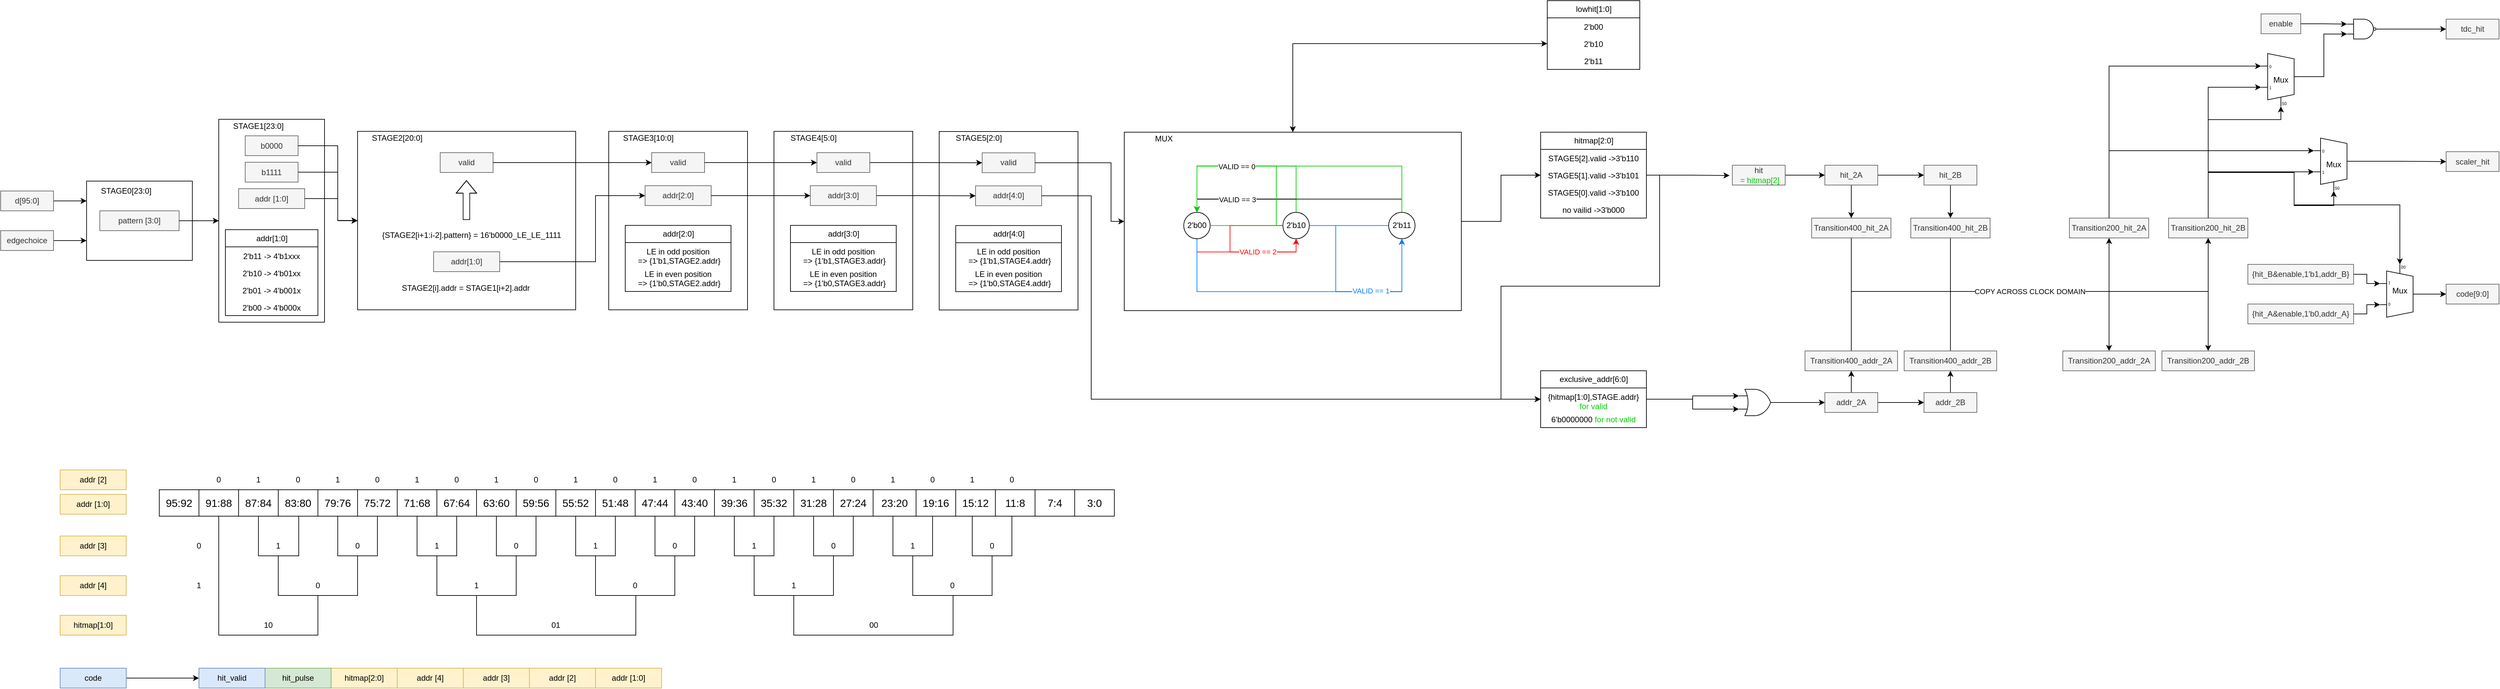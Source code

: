 <mxfile version="24.6.1" type="device">
  <diagram name="第 1 页" id="VYO6-kDk40qHv62ThGH2">
    <mxGraphModel dx="1728" dy="1037" grid="1" gridSize="10" guides="1" tooltips="1" connect="1" arrows="1" fold="1" page="1" pageScale="1" pageWidth="1169" pageHeight="827" math="0" shadow="0">
      <root>
        <mxCell id="0" />
        <mxCell id="1" parent="0" />
        <mxCell id="EAyXLx8K89mgoisYaPfk-93" style="edgeStyle=orthogonalEdgeStyle;rounded=0;orthogonalLoop=1;jettySize=auto;html=1;exitX=1;exitY=0.5;exitDx=0;exitDy=0;entryX=0;entryY=0.25;entryDx=0;entryDy=0;" parent="1" source="EAyXLx8K89mgoisYaPfk-69" target="EAyXLx8K89mgoisYaPfk-92" edge="1">
          <mxGeometry relative="1" as="geometry" />
        </mxCell>
        <mxCell id="EAyXLx8K89mgoisYaPfk-69" value="d[95:0]" style="text;html=1;align=center;verticalAlign=middle;whiteSpace=wrap;rounded=0;fillColor=#f5f5f5;fontColor=#333333;strokeColor=#666666;" parent="1" vertex="1">
          <mxGeometry x="150" y="368" width="80" height="30" as="geometry" />
        </mxCell>
        <mxCell id="EAyXLx8K89mgoisYaPfk-94" style="edgeStyle=orthogonalEdgeStyle;rounded=0;orthogonalLoop=1;jettySize=auto;html=1;exitX=1;exitY=0.5;exitDx=0;exitDy=0;entryX=0;entryY=0.75;entryDx=0;entryDy=0;" parent="1" source="EAyXLx8K89mgoisYaPfk-71" target="EAyXLx8K89mgoisYaPfk-92" edge="1">
          <mxGeometry relative="1" as="geometry" />
        </mxCell>
        <mxCell id="EAyXLx8K89mgoisYaPfk-71" value="edgechoice" style="text;html=1;align=center;verticalAlign=middle;whiteSpace=wrap;rounded=0;fillColor=#f5f5f5;fontColor=#333333;strokeColor=#666666;" parent="1" vertex="1">
          <mxGeometry x="150" y="428" width="80" height="30" as="geometry" />
        </mxCell>
        <mxCell id="EAyXLx8K89mgoisYaPfk-92" value="" style="rounded=0;whiteSpace=wrap;html=1;container=1;" parent="1" vertex="1">
          <mxGeometry x="280" y="353" width="160" height="120" as="geometry" />
        </mxCell>
        <mxCell id="EAyXLx8K89mgoisYaPfk-91" value="pattern [3:0]" style="text;html=1;align=center;verticalAlign=middle;whiteSpace=wrap;rounded=0;fillColor=#f5f5f5;fontColor=#333333;strokeColor=#666666;" parent="EAyXLx8K89mgoisYaPfk-92" vertex="1">
          <mxGeometry x="20" y="45" width="120" height="30" as="geometry" />
        </mxCell>
        <mxCell id="EAyXLx8K89mgoisYaPfk-97" value="STAGE0[23:0]" style="text;html=1;align=center;verticalAlign=middle;whiteSpace=wrap;rounded=0;" parent="EAyXLx8K89mgoisYaPfk-92" vertex="1">
          <mxGeometry x="20" width="80" height="30" as="geometry" />
        </mxCell>
        <mxCell id="EAyXLx8K89mgoisYaPfk-98" value="" style="rounded=0;whiteSpace=wrap;html=1;container=1;recursiveResize=0;" parent="1" vertex="1">
          <mxGeometry x="480" y="259.5" width="160" height="307" as="geometry" />
        </mxCell>
        <mxCell id="EAyXLx8K89mgoisYaPfk-101" value="STAGE1[23:0]" style="text;html=1;align=center;verticalAlign=middle;whiteSpace=wrap;rounded=0;" parent="EAyXLx8K89mgoisYaPfk-98" vertex="1">
          <mxGeometry x="20" width="80" height="20" as="geometry" />
        </mxCell>
        <mxCell id="EAyXLx8K89mgoisYaPfk-103" value="b0000" style="text;html=1;align=center;verticalAlign=middle;whiteSpace=wrap;rounded=0;fillColor=#f5f5f5;fontColor=#333333;strokeColor=#666666;" parent="EAyXLx8K89mgoisYaPfk-98" vertex="1">
          <mxGeometry x="40" y="25" width="80" height="30" as="geometry" />
        </mxCell>
        <mxCell id="EAyXLx8K89mgoisYaPfk-104" value="b1111" style="text;html=1;align=center;verticalAlign=middle;whiteSpace=wrap;rounded=0;fillColor=#f5f5f5;fontColor=#333333;strokeColor=#666666;" parent="EAyXLx8K89mgoisYaPfk-98" vertex="1">
          <mxGeometry x="40" y="65" width="80" height="30" as="geometry" />
        </mxCell>
        <mxCell id="EAyXLx8K89mgoisYaPfk-105" value="addr [1:0]" style="text;html=1;align=center;verticalAlign=middle;whiteSpace=wrap;rounded=0;fillColor=#f5f5f5;fontColor=#333333;strokeColor=#666666;" parent="EAyXLx8K89mgoisYaPfk-98" vertex="1">
          <mxGeometry x="30" y="105" width="100" height="30" as="geometry" />
        </mxCell>
        <mxCell id="-U--1kauAl9DVAjZG-rm-10" value="addr[1:0]" style="swimlane;fontStyle=0;childLayout=stackLayout;horizontal=1;startSize=26;fillColor=none;horizontalStack=0;resizeParent=1;resizeParentMax=0;resizeLast=0;collapsible=1;marginBottom=0;html=1;" parent="EAyXLx8K89mgoisYaPfk-98" vertex="1">
          <mxGeometry x="10" y="167" width="140" height="130" as="geometry" />
        </mxCell>
        <mxCell id="-U--1kauAl9DVAjZG-rm-11" value="2&#39;b11 -&amp;gt; 4&#39;b1xxx" style="text;strokeColor=none;fillColor=none;align=center;verticalAlign=top;spacingLeft=4;spacingRight=4;overflow=hidden;rotatable=0;points=[[0,0.5],[1,0.5]];portConstraint=eastwest;whiteSpace=wrap;html=1;" parent="-U--1kauAl9DVAjZG-rm-10" vertex="1">
          <mxGeometry y="26" width="140" height="26" as="geometry" />
        </mxCell>
        <mxCell id="-U--1kauAl9DVAjZG-rm-12" value="2&#39;b10 -&amp;gt; 4&#39;b01xx" style="text;strokeColor=none;fillColor=none;align=center;verticalAlign=top;spacingLeft=4;spacingRight=4;overflow=hidden;rotatable=0;points=[[0,0.5],[1,0.5]];portConstraint=eastwest;whiteSpace=wrap;html=1;" parent="-U--1kauAl9DVAjZG-rm-10" vertex="1">
          <mxGeometry y="52" width="140" height="26" as="geometry" />
        </mxCell>
        <mxCell id="-U--1kauAl9DVAjZG-rm-13" value="2&#39;b01 -&amp;gt; 4&#39;b001x" style="text;strokeColor=none;fillColor=none;align=center;verticalAlign=top;spacingLeft=4;spacingRight=4;overflow=hidden;rotatable=0;points=[[0,0.5],[1,0.5]];portConstraint=eastwest;whiteSpace=wrap;html=1;" parent="-U--1kauAl9DVAjZG-rm-10" vertex="1">
          <mxGeometry y="78" width="140" height="26" as="geometry" />
        </mxCell>
        <mxCell id="-U--1kauAl9DVAjZG-rm-15" value="2&#39;b00 -&amp;gt; 4&#39;b000x" style="text;strokeColor=none;fillColor=none;align=center;verticalAlign=top;spacingLeft=4;spacingRight=4;overflow=hidden;rotatable=0;points=[[0,0.5],[1,0.5]];portConstraint=eastwest;whiteSpace=wrap;html=1;" parent="-U--1kauAl9DVAjZG-rm-10" vertex="1">
          <mxGeometry y="104" width="140" height="26" as="geometry" />
        </mxCell>
        <mxCell id="EAyXLx8K89mgoisYaPfk-121" value="" style="rounded=0;whiteSpace=wrap;html=1;container=1;recursiveResize=0;" parent="1" vertex="1">
          <mxGeometry x="690" y="277.75" width="330" height="270" as="geometry" />
        </mxCell>
        <mxCell id="EAyXLx8K89mgoisYaPfk-123" value="valid" style="text;html=1;align=center;verticalAlign=middle;whiteSpace=wrap;rounded=0;fillColor=#f5f5f5;fontColor=#333333;strokeColor=#666666;" parent="EAyXLx8K89mgoisYaPfk-121" vertex="1">
          <mxGeometry x="125" y="32.25" width="80" height="30" as="geometry" />
        </mxCell>
        <mxCell id="EAyXLx8K89mgoisYaPfk-124" value="STAGE2[20:0]" style="text;html=1;align=center;verticalAlign=middle;whiteSpace=wrap;rounded=0;" parent="EAyXLx8K89mgoisYaPfk-121" vertex="1">
          <mxGeometry x="20" width="80" height="20" as="geometry" />
        </mxCell>
        <mxCell id="EAyXLx8K89mgoisYaPfk-129" value="addr[1:0]" style="text;html=1;align=center;verticalAlign=middle;whiteSpace=wrap;rounded=0;fillColor=#f5f5f5;fontColor=#333333;strokeColor=#666666;" parent="EAyXLx8K89mgoisYaPfk-121" vertex="1">
          <mxGeometry x="115" y="182.25" width="100" height="30" as="geometry" />
        </mxCell>
        <mxCell id="-U--1kauAl9DVAjZG-rm-22" value="&lt;div style=&quot;text-align: left;&quot;&gt;&lt;span style=&quot;background-color: initial;&quot;&gt;{STAGE2[i+1:i-2].pattern}&amp;nbsp;&lt;/span&gt;&lt;span style=&quot;background-color: initial;&quot;&gt;= 16&#39;b0000_LE_LE_1111&lt;/span&gt;&lt;/div&gt;" style="text;html=1;align=right;verticalAlign=middle;whiteSpace=wrap;rounded=0;" parent="EAyXLx8K89mgoisYaPfk-121" vertex="1">
          <mxGeometry x="20" y="142.25" width="290" height="30" as="geometry" />
        </mxCell>
        <mxCell id="-U--1kauAl9DVAjZG-rm-23" value="" style="shape=flexArrow;endArrow=classic;html=1;rounded=0;" parent="EAyXLx8K89mgoisYaPfk-121" edge="1">
          <mxGeometry width="50" height="50" relative="1" as="geometry">
            <mxPoint x="164.71" y="134" as="sourcePoint" />
            <mxPoint x="164.71" y="74" as="targetPoint" />
            <Array as="points">
              <mxPoint x="164.71" y="104" />
            </Array>
          </mxGeometry>
        </mxCell>
        <mxCell id="-U--1kauAl9DVAjZG-rm-21" value="STAGE2[i].addr = STAGE1[i+2].addr" style="text;html=1;align=left;verticalAlign=middle;whiteSpace=wrap;rounded=0;" parent="EAyXLx8K89mgoisYaPfk-121" vertex="1">
          <mxGeometry x="65" y="222.25" width="200" height="30" as="geometry" />
        </mxCell>
        <mxCell id="-U--1kauAl9DVAjZG-rm-24" style="edgeStyle=orthogonalEdgeStyle;rounded=0;orthogonalLoop=1;jettySize=auto;html=1;entryX=0;entryY=0.5;entryDx=0;entryDy=0;" parent="1" source="EAyXLx8K89mgoisYaPfk-103" target="EAyXLx8K89mgoisYaPfk-121" edge="1">
          <mxGeometry relative="1" as="geometry">
            <Array as="points">
              <mxPoint x="660" y="300" />
              <mxPoint x="660" y="413" />
            </Array>
          </mxGeometry>
        </mxCell>
        <mxCell id="-U--1kauAl9DVAjZG-rm-25" style="edgeStyle=orthogonalEdgeStyle;rounded=0;orthogonalLoop=1;jettySize=auto;html=1;exitX=1;exitY=0.5;exitDx=0;exitDy=0;entryX=0;entryY=0.5;entryDx=0;entryDy=0;" parent="1" source="EAyXLx8K89mgoisYaPfk-91" target="EAyXLx8K89mgoisYaPfk-98" edge="1">
          <mxGeometry relative="1" as="geometry" />
        </mxCell>
        <mxCell id="-U--1kauAl9DVAjZG-rm-26" style="edgeStyle=orthogonalEdgeStyle;rounded=0;orthogonalLoop=1;jettySize=auto;html=1;exitX=1;exitY=0.5;exitDx=0;exitDy=0;entryX=0;entryY=0.5;entryDx=0;entryDy=0;" parent="1" source="EAyXLx8K89mgoisYaPfk-104" target="EAyXLx8K89mgoisYaPfk-121" edge="1">
          <mxGeometry relative="1" as="geometry">
            <Array as="points">
              <mxPoint x="660" y="340" />
              <mxPoint x="660" y="413" />
            </Array>
          </mxGeometry>
        </mxCell>
        <mxCell id="-U--1kauAl9DVAjZG-rm-27" style="edgeStyle=orthogonalEdgeStyle;rounded=0;orthogonalLoop=1;jettySize=auto;html=1;exitX=1;exitY=0.5;exitDx=0;exitDy=0;entryX=0;entryY=0.5;entryDx=0;entryDy=0;" parent="1" source="EAyXLx8K89mgoisYaPfk-105" target="EAyXLx8K89mgoisYaPfk-121" edge="1">
          <mxGeometry relative="1" as="geometry">
            <Array as="points">
              <mxPoint x="660" y="380" />
              <mxPoint x="660" y="413" />
            </Array>
          </mxGeometry>
        </mxCell>
        <mxCell id="-U--1kauAl9DVAjZG-rm-28" value="" style="rounded=0;whiteSpace=wrap;html=1;container=1;recursiveResize=0;" parent="1" vertex="1">
          <mxGeometry x="1070" y="277.75" width="210" height="270" as="geometry" />
        </mxCell>
        <mxCell id="-U--1kauAl9DVAjZG-rm-29" value="valid" style="text;html=1;align=center;verticalAlign=middle;whiteSpace=wrap;rounded=0;fillColor=#f5f5f5;fontColor=#333333;strokeColor=#666666;" parent="-U--1kauAl9DVAjZG-rm-28" vertex="1">
          <mxGeometry x="65" y="32.25" width="80" height="30" as="geometry" />
        </mxCell>
        <mxCell id="-U--1kauAl9DVAjZG-rm-30" value="STAGE3[10:0]" style="text;html=1;align=center;verticalAlign=middle;whiteSpace=wrap;rounded=0;" parent="-U--1kauAl9DVAjZG-rm-28" vertex="1">
          <mxGeometry x="20" width="80" height="20" as="geometry" />
        </mxCell>
        <mxCell id="-U--1kauAl9DVAjZG-rm-31" value="addr[2:0]" style="text;html=1;align=center;verticalAlign=middle;whiteSpace=wrap;rounded=0;fillColor=#f5f5f5;fontColor=#333333;strokeColor=#666666;" parent="-U--1kauAl9DVAjZG-rm-28" vertex="1">
          <mxGeometry x="55" y="82.25" width="100" height="30" as="geometry" />
        </mxCell>
        <mxCell id="-U--1kauAl9DVAjZG-rm-39" value="addr[2:0]" style="swimlane;fontStyle=0;childLayout=stackLayout;horizontal=1;startSize=26;fillColor=none;horizontalStack=0;resizeParent=1;resizeParentMax=0;resizeLast=0;collapsible=1;marginBottom=0;html=1;" parent="-U--1kauAl9DVAjZG-rm-28" vertex="1">
          <mxGeometry x="25" y="142.25" width="160" height="100" as="geometry" />
        </mxCell>
        <mxCell id="-U--1kauAl9DVAjZG-rm-40" value="LE in odd position&lt;div&gt;&amp;nbsp;=&amp;gt; {1&#39;b1,STAGE2.addr}&lt;/div&gt;" style="text;strokeColor=none;fillColor=none;align=center;verticalAlign=top;spacingLeft=4;spacingRight=4;overflow=hidden;rotatable=0;points=[[0,0.5],[1,0.5]];portConstraint=eastwest;whiteSpace=wrap;html=1;" parent="-U--1kauAl9DVAjZG-rm-39" vertex="1">
          <mxGeometry y="26" width="160" height="34" as="geometry" />
        </mxCell>
        <mxCell id="-U--1kauAl9DVAjZG-rm-43" value="LE in even position&lt;div&gt;&amp;nbsp;=&amp;gt; {1&#39;b0,STAGE2.addr}&lt;/div&gt;" style="text;strokeColor=none;fillColor=none;align=center;verticalAlign=top;spacingLeft=4;spacingRight=4;overflow=hidden;rotatable=0;points=[[0,0.5],[1,0.5]];portConstraint=eastwest;whiteSpace=wrap;html=1;" parent="-U--1kauAl9DVAjZG-rm-39" vertex="1">
          <mxGeometry y="60" width="160" height="40" as="geometry" />
        </mxCell>
        <mxCell id="-U--1kauAl9DVAjZG-rm-38" style="edgeStyle=orthogonalEdgeStyle;rounded=0;orthogonalLoop=1;jettySize=auto;html=1;exitX=1;exitY=0.5;exitDx=0;exitDy=0;" parent="1" source="EAyXLx8K89mgoisYaPfk-123" target="-U--1kauAl9DVAjZG-rm-29" edge="1">
          <mxGeometry relative="1" as="geometry" />
        </mxCell>
        <mxCell id="-U--1kauAl9DVAjZG-rm-44" style="edgeStyle=orthogonalEdgeStyle;rounded=0;orthogonalLoop=1;jettySize=auto;html=1;exitX=1;exitY=0.5;exitDx=0;exitDy=0;entryX=0;entryY=0.5;entryDx=0;entryDy=0;" parent="1" source="EAyXLx8K89mgoisYaPfk-129" target="-U--1kauAl9DVAjZG-rm-31" edge="1">
          <mxGeometry relative="1" as="geometry">
            <Array as="points">
              <mxPoint x="1050" y="475" />
              <mxPoint x="1050" y="375" />
            </Array>
          </mxGeometry>
        </mxCell>
        <mxCell id="-U--1kauAl9DVAjZG-rm-52" value="" style="rounded=0;whiteSpace=wrap;html=1;container=1;recursiveResize=0;" parent="1" vertex="1">
          <mxGeometry x="1320" y="277.75" width="210" height="270" as="geometry" />
        </mxCell>
        <mxCell id="-U--1kauAl9DVAjZG-rm-53" value="valid" style="text;html=1;align=center;verticalAlign=middle;whiteSpace=wrap;rounded=0;fillColor=#f5f5f5;fontColor=#333333;strokeColor=#666666;" parent="-U--1kauAl9DVAjZG-rm-52" vertex="1">
          <mxGeometry x="65" y="32.25" width="80" height="30" as="geometry" />
        </mxCell>
        <mxCell id="-U--1kauAl9DVAjZG-rm-54" value="STAGE4[5:0]" style="text;html=1;align=center;verticalAlign=middle;whiteSpace=wrap;rounded=0;" parent="-U--1kauAl9DVAjZG-rm-52" vertex="1">
          <mxGeometry x="20" width="80" height="20" as="geometry" />
        </mxCell>
        <mxCell id="-U--1kauAl9DVAjZG-rm-55" value="addr[3:0]" style="text;html=1;align=center;verticalAlign=middle;whiteSpace=wrap;rounded=0;fillColor=#f5f5f5;fontColor=#333333;strokeColor=#666666;" parent="-U--1kauAl9DVAjZG-rm-52" vertex="1">
          <mxGeometry x="55" y="82.25" width="100" height="30" as="geometry" />
        </mxCell>
        <mxCell id="-U--1kauAl9DVAjZG-rm-56" value="addr[3:0]" style="swimlane;fontStyle=0;childLayout=stackLayout;horizontal=1;startSize=26;fillColor=none;horizontalStack=0;resizeParent=1;resizeParentMax=0;resizeLast=0;collapsible=1;marginBottom=0;html=1;" parent="-U--1kauAl9DVAjZG-rm-52" vertex="1">
          <mxGeometry x="25" y="142.25" width="160" height="100" as="geometry" />
        </mxCell>
        <mxCell id="-U--1kauAl9DVAjZG-rm-57" value="LE in odd position&lt;div&gt;&amp;nbsp;=&amp;gt; {1&#39;b1,STAGE3.addr}&lt;/div&gt;" style="text;strokeColor=none;fillColor=none;align=center;verticalAlign=top;spacingLeft=4;spacingRight=4;overflow=hidden;rotatable=0;points=[[0,0.5],[1,0.5]];portConstraint=eastwest;whiteSpace=wrap;html=1;" parent="-U--1kauAl9DVAjZG-rm-56" vertex="1">
          <mxGeometry y="26" width="160" height="34" as="geometry" />
        </mxCell>
        <mxCell id="-U--1kauAl9DVAjZG-rm-58" value="LE in even position&lt;div&gt;&amp;nbsp;=&amp;gt; {1&#39;b0,STAGE3.addr}&lt;/div&gt;" style="text;strokeColor=none;fillColor=none;align=center;verticalAlign=top;spacingLeft=4;spacingRight=4;overflow=hidden;rotatable=0;points=[[0,0.5],[1,0.5]];portConstraint=eastwest;whiteSpace=wrap;html=1;" parent="-U--1kauAl9DVAjZG-rm-56" vertex="1">
          <mxGeometry y="60" width="160" height="40" as="geometry" />
        </mxCell>
        <mxCell id="-U--1kauAl9DVAjZG-rm-60" style="edgeStyle=orthogonalEdgeStyle;rounded=0;orthogonalLoop=1;jettySize=auto;html=1;exitX=1;exitY=0.5;exitDx=0;exitDy=0;entryX=0;entryY=0.5;entryDx=0;entryDy=0;" parent="1" source="-U--1kauAl9DVAjZG-rm-29" target="-U--1kauAl9DVAjZG-rm-53" edge="1">
          <mxGeometry relative="1" as="geometry" />
        </mxCell>
        <mxCell id="-U--1kauAl9DVAjZG-rm-61" style="edgeStyle=orthogonalEdgeStyle;rounded=0;orthogonalLoop=1;jettySize=auto;html=1;exitX=1;exitY=0.5;exitDx=0;exitDy=0;entryX=0;entryY=0.5;entryDx=0;entryDy=0;" parent="1" source="-U--1kauAl9DVAjZG-rm-31" target="-U--1kauAl9DVAjZG-rm-55" edge="1">
          <mxGeometry relative="1" as="geometry" />
        </mxCell>
        <mxCell id="-U--1kauAl9DVAjZG-rm-62" value="" style="rounded=0;whiteSpace=wrap;html=1;container=1;recursiveResize=0;" parent="1" vertex="1">
          <mxGeometry x="1570" y="278" width="210" height="270" as="geometry" />
        </mxCell>
        <mxCell id="-U--1kauAl9DVAjZG-rm-63" value="valid" style="text;html=1;align=center;verticalAlign=middle;whiteSpace=wrap;rounded=0;fillColor=#f5f5f5;fontColor=#333333;strokeColor=#666666;" parent="-U--1kauAl9DVAjZG-rm-62" vertex="1">
          <mxGeometry x="65" y="32.25" width="80" height="30" as="geometry" />
        </mxCell>
        <mxCell id="-U--1kauAl9DVAjZG-rm-64" value="STAGE5[2:0]" style="text;html=1;align=center;verticalAlign=middle;whiteSpace=wrap;rounded=0;" parent="-U--1kauAl9DVAjZG-rm-62" vertex="1">
          <mxGeometry x="20" width="80" height="20" as="geometry" />
        </mxCell>
        <mxCell id="-U--1kauAl9DVAjZG-rm-65" value="addr[4:0]" style="text;html=1;align=center;verticalAlign=middle;whiteSpace=wrap;rounded=0;fillColor=#f5f5f5;fontColor=#333333;strokeColor=#666666;" parent="-U--1kauAl9DVAjZG-rm-62" vertex="1">
          <mxGeometry x="55" y="82.25" width="100" height="30" as="geometry" />
        </mxCell>
        <mxCell id="-U--1kauAl9DVAjZG-rm-66" value="addr[4:0]" style="swimlane;fontStyle=0;childLayout=stackLayout;horizontal=1;startSize=26;fillColor=none;horizontalStack=0;resizeParent=1;resizeParentMax=0;resizeLast=0;collapsible=1;marginBottom=0;html=1;" parent="-U--1kauAl9DVAjZG-rm-62" vertex="1">
          <mxGeometry x="25" y="142.25" width="160" height="100" as="geometry" />
        </mxCell>
        <mxCell id="-U--1kauAl9DVAjZG-rm-67" value="LE in odd position&lt;div&gt;&amp;nbsp;=&amp;gt; {1&#39;b1,STAGE4.addr}&lt;/div&gt;" style="text;strokeColor=none;fillColor=none;align=center;verticalAlign=top;spacingLeft=4;spacingRight=4;overflow=hidden;rotatable=0;points=[[0,0.5],[1,0.5]];portConstraint=eastwest;whiteSpace=wrap;html=1;" parent="-U--1kauAl9DVAjZG-rm-66" vertex="1">
          <mxGeometry y="26" width="160" height="34" as="geometry" />
        </mxCell>
        <mxCell id="-U--1kauAl9DVAjZG-rm-68" value="LE in even position&lt;div&gt;&amp;nbsp;=&amp;gt; {1&#39;b0,STAGE4.addr}&lt;/div&gt;" style="text;strokeColor=none;fillColor=none;align=center;verticalAlign=top;spacingLeft=4;spacingRight=4;overflow=hidden;rotatable=0;points=[[0,0.5],[1,0.5]];portConstraint=eastwest;whiteSpace=wrap;html=1;" parent="-U--1kauAl9DVAjZG-rm-66" vertex="1">
          <mxGeometry y="60" width="160" height="40" as="geometry" />
        </mxCell>
        <mxCell id="-U--1kauAl9DVAjZG-rm-69" style="edgeStyle=orthogonalEdgeStyle;rounded=0;orthogonalLoop=1;jettySize=auto;html=1;exitX=1;exitY=0.5;exitDx=0;exitDy=0;entryX=0;entryY=0.5;entryDx=0;entryDy=0;" parent="1" source="-U--1kauAl9DVAjZG-rm-53" target="-U--1kauAl9DVAjZG-rm-63" edge="1">
          <mxGeometry relative="1" as="geometry" />
        </mxCell>
        <mxCell id="-U--1kauAl9DVAjZG-rm-70" style="edgeStyle=orthogonalEdgeStyle;rounded=0;orthogonalLoop=1;jettySize=auto;html=1;exitX=1;exitY=0.5;exitDx=0;exitDy=0;entryX=0;entryY=0.5;entryDx=0;entryDy=0;" parent="1" source="-U--1kauAl9DVAjZG-rm-55" target="-U--1kauAl9DVAjZG-rm-65" edge="1">
          <mxGeometry relative="1" as="geometry" />
        </mxCell>
        <mxCell id="-U--1kauAl9DVAjZG-rm-72" value="hitmap[2:0]" style="swimlane;fontStyle=0;childLayout=stackLayout;horizontal=1;startSize=26;fillColor=none;horizontalStack=0;resizeParent=1;resizeParentMax=0;resizeLast=0;collapsible=1;marginBottom=0;html=1;" parent="1" vertex="1">
          <mxGeometry x="2480" y="279" width="160" height="130" as="geometry" />
        </mxCell>
        <mxCell id="-U--1kauAl9DVAjZG-rm-73" value="STAGE5[2].valid -&amp;gt;3&#39;b110" style="text;strokeColor=none;fillColor=none;align=center;verticalAlign=top;spacingLeft=4;spacingRight=4;overflow=hidden;rotatable=0;points=[[0,0.5],[1,0.5]];portConstraint=eastwest;whiteSpace=wrap;html=1;" parent="-U--1kauAl9DVAjZG-rm-72" vertex="1">
          <mxGeometry y="26" width="160" height="26" as="geometry" />
        </mxCell>
        <mxCell id="-U--1kauAl9DVAjZG-rm-74" value="STAGE5[1].valid -&amp;gt;3&#39;b101" style="text;strokeColor=none;fillColor=none;align=center;verticalAlign=top;spacingLeft=4;spacingRight=4;overflow=hidden;rotatable=0;points=[[0,0.5],[1,0.5]];portConstraint=eastwest;whiteSpace=wrap;html=1;" parent="-U--1kauAl9DVAjZG-rm-72" vertex="1">
          <mxGeometry y="52" width="160" height="26" as="geometry" />
        </mxCell>
        <mxCell id="-U--1kauAl9DVAjZG-rm-75" value="STAGE5[0].valid -&amp;gt;3&#39;b100" style="text;strokeColor=none;fillColor=none;align=center;verticalAlign=top;spacingLeft=4;spacingRight=4;overflow=hidden;rotatable=0;points=[[0,0.5],[1,0.5]];portConstraint=eastwest;whiteSpace=wrap;html=1;" parent="-U--1kauAl9DVAjZG-rm-72" vertex="1">
          <mxGeometry y="78" width="160" height="26" as="geometry" />
        </mxCell>
        <mxCell id="-U--1kauAl9DVAjZG-rm-87" value="no vailid -&amp;gt;3&#39;b000" style="text;strokeColor=none;fillColor=none;align=center;verticalAlign=top;spacingLeft=4;spacingRight=4;overflow=hidden;rotatable=0;points=[[0,0.5],[1,0.5]];portConstraint=eastwest;whiteSpace=wrap;html=1;" parent="-U--1kauAl9DVAjZG-rm-72" vertex="1">
          <mxGeometry y="104" width="160" height="26" as="geometry" />
        </mxCell>
        <mxCell id="-U--1kauAl9DVAjZG-rm-83" value="lowhit[1:0]" style="swimlane;fontStyle=0;childLayout=stackLayout;horizontal=1;startSize=26;fillColor=none;horizontalStack=0;resizeParent=1;resizeParentMax=0;resizeLast=0;collapsible=1;marginBottom=0;html=1;" parent="1" vertex="1">
          <mxGeometry x="2490" y="80" width="140" height="104" as="geometry" />
        </mxCell>
        <mxCell id="-U--1kauAl9DVAjZG-rm-84" value="2&#39;b00" style="text;strokeColor=none;fillColor=none;align=center;verticalAlign=top;spacingLeft=4;spacingRight=4;overflow=hidden;rotatable=0;points=[[0,0.5],[1,0.5]];portConstraint=eastwest;whiteSpace=wrap;html=1;" parent="-U--1kauAl9DVAjZG-rm-83" vertex="1">
          <mxGeometry y="26" width="140" height="26" as="geometry" />
        </mxCell>
        <mxCell id="-U--1kauAl9DVAjZG-rm-85" value="2&#39;b10" style="text;strokeColor=none;fillColor=none;align=center;verticalAlign=top;spacingLeft=4;spacingRight=4;overflow=hidden;rotatable=0;points=[[0,0.5],[1,0.5]];portConstraint=eastwest;whiteSpace=wrap;html=1;" parent="-U--1kauAl9DVAjZG-rm-83" vertex="1">
          <mxGeometry y="52" width="140" height="26" as="geometry" />
        </mxCell>
        <mxCell id="-U--1kauAl9DVAjZG-rm-88" value="2&#39;b11" style="text;strokeColor=none;fillColor=none;align=center;verticalAlign=top;spacingLeft=4;spacingRight=4;overflow=hidden;rotatable=0;points=[[0,0.5],[1,0.5]];portConstraint=eastwest;whiteSpace=wrap;html=1;" parent="-U--1kauAl9DVAjZG-rm-83" vertex="1">
          <mxGeometry y="78" width="140" height="26" as="geometry" />
        </mxCell>
        <mxCell id="-U--1kauAl9DVAjZG-rm-143" style="edgeStyle=orthogonalEdgeStyle;rounded=0;orthogonalLoop=1;jettySize=auto;html=1;exitX=1;exitY=0.5;exitDx=0;exitDy=0;entryX=0;entryY=0.5;entryDx=0;entryDy=0;" parent="1" source="-U--1kauAl9DVAjZG-rm-135" target="-U--1kauAl9DVAjZG-rm-74" edge="1">
          <mxGeometry relative="1" as="geometry" />
        </mxCell>
        <mxCell id="-U--1kauAl9DVAjZG-rm-135" value="" style="rounded=0;whiteSpace=wrap;html=1;container=1;recursiveResize=0;" parent="1" vertex="1">
          <mxGeometry x="1850" y="279" width="510" height="270" as="geometry" />
        </mxCell>
        <mxCell id="-U--1kauAl9DVAjZG-rm-137" value="MUX" style="text;html=1;align=center;verticalAlign=middle;whiteSpace=wrap;rounded=0;" parent="-U--1kauAl9DVAjZG-rm-135" vertex="1">
          <mxGeometry x="20" width="80" height="20" as="geometry" />
        </mxCell>
        <mxCell id="-U--1kauAl9DVAjZG-rm-105" style="edgeStyle=orthogonalEdgeStyle;rounded=0;orthogonalLoop=1;jettySize=auto;html=1;exitX=0.5;exitY=1;exitDx=0;exitDy=0;entryX=0.5;entryY=1;entryDx=0;entryDy=0;strokeColor=#FF0000;" parent="-U--1kauAl9DVAjZG-rm-135" source="-U--1kauAl9DVAjZG-rm-98" target="-U--1kauAl9DVAjZG-rm-99" edge="1">
          <mxGeometry relative="1" as="geometry" />
        </mxCell>
        <mxCell id="-U--1kauAl9DVAjZG-rm-108" style="edgeStyle=orthogonalEdgeStyle;rounded=0;orthogonalLoop=1;jettySize=auto;html=1;exitX=0.5;exitY=1;exitDx=0;exitDy=0;entryX=0.5;entryY=1;entryDx=0;entryDy=0;fontColor=#007FFF;strokeColor=#007FFF;" parent="-U--1kauAl9DVAjZG-rm-135" source="-U--1kauAl9DVAjZG-rm-98" target="-U--1kauAl9DVAjZG-rm-100" edge="1">
          <mxGeometry relative="1" as="geometry">
            <Array as="points">
              <mxPoint x="110" y="241.23" />
              <mxPoint x="420" y="241.23" />
            </Array>
          </mxGeometry>
        </mxCell>
        <mxCell id="-U--1kauAl9DVAjZG-rm-98" value="2&#39;b00" style="ellipse;whiteSpace=wrap;html=1;aspect=fixed;" parent="-U--1kauAl9DVAjZG-rm-135" vertex="1">
          <mxGeometry x="90" y="121.23" width="40" height="40" as="geometry" />
        </mxCell>
        <mxCell id="-U--1kauAl9DVAjZG-rm-110" style="edgeStyle=orthogonalEdgeStyle;rounded=0;orthogonalLoop=1;jettySize=auto;html=1;exitX=1;exitY=0.5;exitDx=0;exitDy=0;entryX=0.5;entryY=1;entryDx=0;entryDy=0;fontColor=#007FFF;strokeColor=#007FFF;" parent="-U--1kauAl9DVAjZG-rm-135" source="-U--1kauAl9DVAjZG-rm-99" target="-U--1kauAl9DVAjZG-rm-100" edge="1">
          <mxGeometry relative="1" as="geometry">
            <Array as="points">
              <mxPoint x="320" y="141.23" />
              <mxPoint x="320" y="241.23" />
              <mxPoint x="420" y="241.23" />
            </Array>
          </mxGeometry>
        </mxCell>
        <mxCell id="-U--1kauAl9DVAjZG-rm-117" style="edgeStyle=orthogonalEdgeStyle;rounded=0;orthogonalLoop=1;jettySize=auto;html=1;exitX=0.5;exitY=0;exitDx=0;exitDy=0;entryX=0.5;entryY=0;entryDx=0;entryDy=0;" parent="-U--1kauAl9DVAjZG-rm-135" source="-U--1kauAl9DVAjZG-rm-99" target="-U--1kauAl9DVAjZG-rm-98" edge="1">
          <mxGeometry relative="1" as="geometry" />
        </mxCell>
        <mxCell id="-U--1kauAl9DVAjZG-rm-121" style="edgeStyle=orthogonalEdgeStyle;rounded=0;orthogonalLoop=1;jettySize=auto;html=1;exitX=0.5;exitY=0;exitDx=0;exitDy=0;strokeColor=#00CC00;" parent="-U--1kauAl9DVAjZG-rm-135" source="-U--1kauAl9DVAjZG-rm-99" edge="1">
          <mxGeometry relative="1" as="geometry">
            <mxPoint x="110" y="121.155" as="targetPoint" />
            <Array as="points">
              <mxPoint x="260" y="51.25" />
              <mxPoint x="110" y="51.25" />
            </Array>
          </mxGeometry>
        </mxCell>
        <mxCell id="-U--1kauAl9DVAjZG-rm-99" value="2&#39;b10" style="ellipse;whiteSpace=wrap;html=1;aspect=fixed;" parent="-U--1kauAl9DVAjZG-rm-135" vertex="1">
          <mxGeometry x="240" y="121.23" width="40" height="40" as="geometry" />
        </mxCell>
        <mxCell id="-U--1kauAl9DVAjZG-rm-111" style="edgeStyle=orthogonalEdgeStyle;rounded=0;orthogonalLoop=1;jettySize=auto;html=1;exitX=0;exitY=0.5;exitDx=0;exitDy=0;fontColor=#007FFF;strokeColor=#007FFF;" parent="-U--1kauAl9DVAjZG-rm-135" source="-U--1kauAl9DVAjZG-rm-100" edge="1">
          <mxGeometry relative="1" as="geometry">
            <mxPoint x="420" y="161.23" as="targetPoint" />
            <Array as="points">
              <mxPoint x="320" y="141.23" />
              <mxPoint x="320" y="241.23" />
              <mxPoint x="420" y="241.23" />
            </Array>
          </mxGeometry>
        </mxCell>
        <mxCell id="-U--1kauAl9DVAjZG-rm-112" value="VALID == 1" style="edgeLabel;html=1;align=center;verticalAlign=middle;resizable=0;points=[];fontColor=#007FFF;" parent="-U--1kauAl9DVAjZG-rm-111" vertex="1" connectable="0">
          <mxGeometry x="0.291" y="2" relative="1" as="geometry">
            <mxPoint as="offset" />
          </mxGeometry>
        </mxCell>
        <mxCell id="-U--1kauAl9DVAjZG-rm-118" style="edgeStyle=orthogonalEdgeStyle;rounded=0;orthogonalLoop=1;jettySize=auto;html=1;exitX=0.5;exitY=0;exitDx=0;exitDy=0;entryX=0.5;entryY=0;entryDx=0;entryDy=0;" parent="-U--1kauAl9DVAjZG-rm-135" source="-U--1kauAl9DVAjZG-rm-100" target="-U--1kauAl9DVAjZG-rm-98" edge="1">
          <mxGeometry relative="1" as="geometry" />
        </mxCell>
        <mxCell id="-U--1kauAl9DVAjZG-rm-119" value="VALID == 3" style="edgeLabel;html=1;align=center;verticalAlign=middle;resizable=0;points=[];" parent="-U--1kauAl9DVAjZG-rm-118" vertex="1" connectable="0">
          <mxGeometry x="0.537" y="1" relative="1" as="geometry">
            <mxPoint as="offset" />
          </mxGeometry>
        </mxCell>
        <mxCell id="-U--1kauAl9DVAjZG-rm-120" style="edgeStyle=orthogonalEdgeStyle;rounded=0;orthogonalLoop=1;jettySize=auto;html=1;exitX=0.5;exitY=0;exitDx=0;exitDy=0;strokeColor=#00CC00;" parent="-U--1kauAl9DVAjZG-rm-135" source="-U--1kauAl9DVAjZG-rm-100" edge="1">
          <mxGeometry relative="1" as="geometry">
            <mxPoint x="110" y="121.155" as="targetPoint" />
            <Array as="points">
              <mxPoint x="420" y="51.25" />
              <mxPoint x="110" y="51.25" />
            </Array>
          </mxGeometry>
        </mxCell>
        <mxCell id="-U--1kauAl9DVAjZG-rm-100" value="2&#39;b11" style="ellipse;whiteSpace=wrap;html=1;aspect=fixed;" parent="-U--1kauAl9DVAjZG-rm-135" vertex="1">
          <mxGeometry x="400" y="121.23" width="40" height="40" as="geometry" />
        </mxCell>
        <mxCell id="-U--1kauAl9DVAjZG-rm-106" style="edgeStyle=orthogonalEdgeStyle;rounded=0;orthogonalLoop=1;jettySize=auto;html=1;exitX=0;exitY=0.5;exitDx=0;exitDy=0;entryX=0.5;entryY=1;entryDx=0;entryDy=0;strokeColor=#FF0000;" parent="-U--1kauAl9DVAjZG-rm-135" source="-U--1kauAl9DVAjZG-rm-99" target="-U--1kauAl9DVAjZG-rm-99" edge="1">
          <mxGeometry relative="1" as="geometry">
            <Array as="points">
              <mxPoint x="160" y="141.23" />
              <mxPoint x="160" y="181.23" />
              <mxPoint x="260" y="181.23" />
            </Array>
          </mxGeometry>
        </mxCell>
        <mxCell id="-U--1kauAl9DVAjZG-rm-107" value="VALID == 2" style="edgeLabel;html=1;align=center;verticalAlign=middle;resizable=0;points=[];fontColor=#FF0000;" parent="-U--1kauAl9DVAjZG-rm-106" vertex="1" connectable="0">
          <mxGeometry x="0.346" y="1" relative="1" as="geometry">
            <mxPoint as="offset" />
          </mxGeometry>
        </mxCell>
        <mxCell id="-U--1kauAl9DVAjZG-rm-122" style="edgeStyle=orthogonalEdgeStyle;rounded=0;orthogonalLoop=1;jettySize=auto;html=1;exitX=1;exitY=0.5;exitDx=0;exitDy=0;entryX=0.5;entryY=0;entryDx=0;entryDy=0;strokeColor=#00CC00;" parent="-U--1kauAl9DVAjZG-rm-135" source="-U--1kauAl9DVAjZG-rm-98" target="-U--1kauAl9DVAjZG-rm-98" edge="1">
          <mxGeometry relative="1" as="geometry">
            <Array as="points">
              <mxPoint x="230" y="141.25" />
              <mxPoint x="230" y="51.25" />
              <mxPoint x="110" y="51.25" />
            </Array>
          </mxGeometry>
        </mxCell>
        <mxCell id="-U--1kauAl9DVAjZG-rm-123" value="VALID == 0" style="edgeLabel;html=1;align=center;verticalAlign=middle;resizable=0;points=[];" parent="-U--1kauAl9DVAjZG-rm-122" vertex="1" connectable="0">
          <mxGeometry x="0.333" y="-2" relative="1" as="geometry">
            <mxPoint x="3" y="2" as="offset" />
          </mxGeometry>
        </mxCell>
        <mxCell id="-U--1kauAl9DVAjZG-rm-142" style="edgeStyle=orthogonalEdgeStyle;rounded=0;orthogonalLoop=1;jettySize=auto;html=1;exitX=1;exitY=0.5;exitDx=0;exitDy=0;" parent="1" source="-U--1kauAl9DVAjZG-rm-63" target="-U--1kauAl9DVAjZG-rm-135" edge="1">
          <mxGeometry relative="1" as="geometry">
            <Array as="points">
              <mxPoint x="1830" y="325" />
              <mxPoint x="1830" y="414" />
            </Array>
          </mxGeometry>
        </mxCell>
        <mxCell id="-U--1kauAl9DVAjZG-rm-144" style="edgeStyle=orthogonalEdgeStyle;rounded=0;orthogonalLoop=1;jettySize=auto;html=1;exitX=0;exitY=0.5;exitDx=0;exitDy=0;startArrow=classic;startFill=1;" parent="1" source="-U--1kauAl9DVAjZG-rm-85" target="-U--1kauAl9DVAjZG-rm-135" edge="1">
          <mxGeometry relative="1" as="geometry" />
        </mxCell>
        <mxCell id="-U--1kauAl9DVAjZG-rm-145" value="exclusive_addr[6:0]" style="swimlane;fontStyle=0;childLayout=stackLayout;horizontal=1;startSize=26;fillColor=none;horizontalStack=0;resizeParent=1;resizeParentMax=0;resizeLast=0;collapsible=1;marginBottom=0;html=1;" parent="1" vertex="1">
          <mxGeometry x="2480" y="640" width="160" height="86" as="geometry" />
        </mxCell>
        <mxCell id="-U--1kauAl9DVAjZG-rm-147" value="{hitmap[1:0],STAGE.addr}&lt;div&gt;&lt;font color=&quot;#00cc00&quot;&gt;for valid&lt;/font&gt;&lt;/div&gt;" style="text;strokeColor=none;fillColor=none;align=center;verticalAlign=top;spacingLeft=4;spacingRight=4;overflow=hidden;rotatable=0;points=[[0,0.5],[1,0.5]];portConstraint=eastwest;whiteSpace=wrap;html=1;" parent="-U--1kauAl9DVAjZG-rm-145" vertex="1">
          <mxGeometry y="26" width="160" height="34" as="geometry" />
        </mxCell>
        <mxCell id="-U--1kauAl9DVAjZG-rm-149" value="6&#39;b0000000 &lt;font color=&quot;#00cc00&quot;&gt;for not valid&lt;/font&gt;" style="text;strokeColor=none;fillColor=none;align=center;verticalAlign=top;spacingLeft=4;spacingRight=4;overflow=hidden;rotatable=0;points=[[0,0.5],[1,0.5]];portConstraint=eastwest;whiteSpace=wrap;html=1;" parent="-U--1kauAl9DVAjZG-rm-145" vertex="1">
          <mxGeometry y="60" width="160" height="26" as="geometry" />
        </mxCell>
        <mxCell id="-U--1kauAl9DVAjZG-rm-152" style="edgeStyle=orthogonalEdgeStyle;rounded=0;orthogonalLoop=1;jettySize=auto;html=1;exitX=1;exitY=0.5;exitDx=0;exitDy=0;entryX=0;entryY=0.5;entryDx=0;entryDy=0;" parent="1" source="-U--1kauAl9DVAjZG-rm-74" target="-U--1kauAl9DVAjZG-rm-147" edge="1">
          <mxGeometry relative="1" as="geometry">
            <Array as="points">
              <mxPoint x="2660" y="344" />
              <mxPoint x="2660" y="512" />
              <mxPoint x="2420" y="512" />
              <mxPoint x="2420" y="683" />
            </Array>
          </mxGeometry>
        </mxCell>
        <mxCell id="-U--1kauAl9DVAjZG-rm-153" style="edgeStyle=orthogonalEdgeStyle;rounded=0;orthogonalLoop=1;jettySize=auto;html=1;exitX=1;exitY=0.5;exitDx=0;exitDy=0;entryX=0;entryY=0.5;entryDx=0;entryDy=0;" parent="1" source="-U--1kauAl9DVAjZG-rm-65" target="-U--1kauAl9DVAjZG-rm-147" edge="1">
          <mxGeometry relative="1" as="geometry">
            <Array as="points">
              <mxPoint x="1800" y="375" />
              <mxPoint x="1800" y="683" />
            </Array>
          </mxGeometry>
        </mxCell>
        <mxCell id="-U--1kauAl9DVAjZG-rm-158" style="edgeStyle=orthogonalEdgeStyle;rounded=0;orthogonalLoop=1;jettySize=auto;html=1;exitX=1;exitY=0.5;exitDx=0;exitDy=0;entryX=0;entryY=0.5;entryDx=0;entryDy=0;" parent="1" source="-U--1kauAl9DVAjZG-rm-155" target="-U--1kauAl9DVAjZG-rm-156" edge="1">
          <mxGeometry relative="1" as="geometry" />
        </mxCell>
        <mxCell id="-U--1kauAl9DVAjZG-rm-155" value="hit&lt;div&gt;&amp;nbsp;&lt;font color=&quot;#00cc00&quot;&gt;= hitmap[2]&lt;/font&gt;&lt;/div&gt;" style="text;html=1;align=center;verticalAlign=middle;whiteSpace=wrap;rounded=0;fillColor=#f5f5f5;fontColor=#333333;strokeColor=#666666;" parent="1" vertex="1">
          <mxGeometry x="2770" y="329" width="80" height="30" as="geometry" />
        </mxCell>
        <mxCell id="-U--1kauAl9DVAjZG-rm-160" style="edgeStyle=orthogonalEdgeStyle;rounded=0;orthogonalLoop=1;jettySize=auto;html=1;exitX=1;exitY=0.5;exitDx=0;exitDy=0;entryX=0;entryY=0.5;entryDx=0;entryDy=0;" parent="1" source="-U--1kauAl9DVAjZG-rm-156" target="-U--1kauAl9DVAjZG-rm-159" edge="1">
          <mxGeometry relative="1" as="geometry" />
        </mxCell>
        <mxCell id="-U--1kauAl9DVAjZG-rm-179" style="edgeStyle=orthogonalEdgeStyle;rounded=0;orthogonalLoop=1;jettySize=auto;html=1;exitX=0.5;exitY=1;exitDx=0;exitDy=0;entryX=0.5;entryY=0;entryDx=0;entryDy=0;" parent="1" source="-U--1kauAl9DVAjZG-rm-156" target="-U--1kauAl9DVAjZG-rm-170" edge="1">
          <mxGeometry relative="1" as="geometry" />
        </mxCell>
        <mxCell id="-U--1kauAl9DVAjZG-rm-156" value="hit_2A" style="text;html=1;align=center;verticalAlign=middle;whiteSpace=wrap;rounded=0;fillColor=#f5f5f5;fontColor=#333333;strokeColor=#666666;" parent="1" vertex="1">
          <mxGeometry x="2910" y="329" width="80" height="30" as="geometry" />
        </mxCell>
        <mxCell id="-U--1kauAl9DVAjZG-rm-157" style="edgeStyle=orthogonalEdgeStyle;rounded=0;orthogonalLoop=1;jettySize=auto;html=1;exitX=1;exitY=0.5;exitDx=0;exitDy=0;entryX=-0.053;entryY=0.518;entryDx=0;entryDy=0;entryPerimeter=0;" parent="1" source="-U--1kauAl9DVAjZG-rm-74" target="-U--1kauAl9DVAjZG-rm-155" edge="1">
          <mxGeometry relative="1" as="geometry" />
        </mxCell>
        <mxCell id="-U--1kauAl9DVAjZG-rm-180" style="edgeStyle=orthogonalEdgeStyle;rounded=0;orthogonalLoop=1;jettySize=auto;html=1;exitX=0.5;exitY=1;exitDx=0;exitDy=0;entryX=0.5;entryY=0;entryDx=0;entryDy=0;" parent="1" source="-U--1kauAl9DVAjZG-rm-159" target="-U--1kauAl9DVAjZG-rm-174" edge="1">
          <mxGeometry relative="1" as="geometry" />
        </mxCell>
        <mxCell id="-U--1kauAl9DVAjZG-rm-159" value="hit_2B" style="text;html=1;align=center;verticalAlign=middle;whiteSpace=wrap;rounded=0;fillColor=#f5f5f5;fontColor=#333333;strokeColor=#666666;" parent="1" vertex="1">
          <mxGeometry x="3060" y="329" width="80" height="30" as="geometry" />
        </mxCell>
        <mxCell id="-U--1kauAl9DVAjZG-rm-169" style="edgeStyle=orthogonalEdgeStyle;rounded=0;orthogonalLoop=1;jettySize=auto;html=1;exitX=1;exitY=0.5;exitDx=0;exitDy=0;entryX=0;entryY=0.5;entryDx=0;entryDy=0;" parent="1" source="-U--1kauAl9DVAjZG-rm-161" target="-U--1kauAl9DVAjZG-rm-166" edge="1">
          <mxGeometry relative="1" as="geometry" />
        </mxCell>
        <mxCell id="-U--1kauAl9DVAjZG-rm-177" style="edgeStyle=orthogonalEdgeStyle;rounded=0;orthogonalLoop=1;jettySize=auto;html=1;exitX=0.5;exitY=0;exitDx=0;exitDy=0;entryX=0.5;entryY=1;entryDx=0;entryDy=0;" parent="1" source="-U--1kauAl9DVAjZG-rm-161" target="-U--1kauAl9DVAjZG-rm-175" edge="1">
          <mxGeometry relative="1" as="geometry" />
        </mxCell>
        <mxCell id="-U--1kauAl9DVAjZG-rm-161" value="addr_2A" style="text;html=1;align=center;verticalAlign=middle;whiteSpace=wrap;rounded=0;fillColor=#f5f5f5;fontColor=#333333;strokeColor=#666666;" parent="1" vertex="1">
          <mxGeometry x="2910" y="673" width="80" height="30" as="geometry" />
        </mxCell>
        <mxCell id="-U--1kauAl9DVAjZG-rm-165" style="edgeStyle=orthogonalEdgeStyle;rounded=0;orthogonalLoop=1;jettySize=auto;html=1;exitX=1;exitY=0.5;exitDx=0;exitDy=0;exitPerimeter=0;entryX=0;entryY=0.5;entryDx=0;entryDy=0;" parent="1" source="-U--1kauAl9DVAjZG-rm-162" target="-U--1kauAl9DVAjZG-rm-161" edge="1">
          <mxGeometry relative="1" as="geometry" />
        </mxCell>
        <mxCell id="-U--1kauAl9DVAjZG-rm-162" value="" style="verticalLabelPosition=bottom;shadow=0;dashed=0;align=center;html=1;verticalAlign=top;shape=mxgraph.electrical.logic_gates.logic_gate;operation=or;" parent="1" vertex="1">
          <mxGeometry x="2780" y="668" width="60" height="40" as="geometry" />
        </mxCell>
        <mxCell id="-U--1kauAl9DVAjZG-rm-163" style="edgeStyle=orthogonalEdgeStyle;rounded=0;orthogonalLoop=1;jettySize=auto;html=1;exitX=1;exitY=0.5;exitDx=0;exitDy=0;entryX=0;entryY=0.25;entryDx=0;entryDy=0;entryPerimeter=0;" parent="1" source="-U--1kauAl9DVAjZG-rm-147" target="-U--1kauAl9DVAjZG-rm-162" edge="1">
          <mxGeometry relative="1" as="geometry" />
        </mxCell>
        <mxCell id="-U--1kauAl9DVAjZG-rm-164" style="edgeStyle=orthogonalEdgeStyle;rounded=0;orthogonalLoop=1;jettySize=auto;html=1;exitX=1;exitY=0.5;exitDx=0;exitDy=0;entryX=0;entryY=0.75;entryDx=0;entryDy=0;entryPerimeter=0;" parent="1" source="-U--1kauAl9DVAjZG-rm-147" target="-U--1kauAl9DVAjZG-rm-162" edge="1">
          <mxGeometry relative="1" as="geometry" />
        </mxCell>
        <mxCell id="-U--1kauAl9DVAjZG-rm-178" style="edgeStyle=orthogonalEdgeStyle;rounded=0;orthogonalLoop=1;jettySize=auto;html=1;exitX=0.5;exitY=0;exitDx=0;exitDy=0;entryX=0.5;entryY=1;entryDx=0;entryDy=0;" parent="1" source="-U--1kauAl9DVAjZG-rm-166" target="-U--1kauAl9DVAjZG-rm-176" edge="1">
          <mxGeometry relative="1" as="geometry" />
        </mxCell>
        <mxCell id="-U--1kauAl9DVAjZG-rm-166" value="addr_2B" style="text;html=1;align=center;verticalAlign=middle;whiteSpace=wrap;rounded=0;fillColor=#f5f5f5;fontColor=#333333;strokeColor=#666666;" parent="1" vertex="1">
          <mxGeometry x="3060" y="673" width="80" height="30" as="geometry" />
        </mxCell>
        <mxCell id="-U--1kauAl9DVAjZG-rm-185" style="edgeStyle=orthogonalEdgeStyle;rounded=0;orthogonalLoop=1;jettySize=auto;html=1;exitX=0.5;exitY=1;exitDx=0;exitDy=0;entryX=0.5;entryY=1;entryDx=0;entryDy=0;" parent="1" source="-U--1kauAl9DVAjZG-rm-170" target="-U--1kauAl9DVAjZG-rm-181" edge="1">
          <mxGeometry relative="1" as="geometry">
            <Array as="points">
              <mxPoint x="2950" y="520" />
              <mxPoint x="3340" y="520" />
            </Array>
          </mxGeometry>
        </mxCell>
        <mxCell id="-U--1kauAl9DVAjZG-rm-170" value="Transition400_hit_2A" style="text;html=1;align=center;verticalAlign=middle;whiteSpace=wrap;rounded=0;fillColor=#f5f5f5;fontColor=#333333;strokeColor=#666666;" parent="1" vertex="1">
          <mxGeometry x="2890" y="409" width="120" height="30" as="geometry" />
        </mxCell>
        <mxCell id="-U--1kauAl9DVAjZG-rm-186" style="edgeStyle=orthogonalEdgeStyle;rounded=0;orthogonalLoop=1;jettySize=auto;html=1;exitX=0.5;exitY=1;exitDx=0;exitDy=0;entryX=0.5;entryY=1;entryDx=0;entryDy=0;" parent="1" source="-U--1kauAl9DVAjZG-rm-174" target="-U--1kauAl9DVAjZG-rm-182" edge="1">
          <mxGeometry relative="1" as="geometry">
            <Array as="points">
              <mxPoint x="3100" y="520" />
              <mxPoint x="3490" y="520" />
            </Array>
          </mxGeometry>
        </mxCell>
        <mxCell id="-U--1kauAl9DVAjZG-rm-174" value="Transition400_hit_2B" style="text;html=1;align=center;verticalAlign=middle;whiteSpace=wrap;rounded=0;fillColor=#f5f5f5;fontColor=#333333;strokeColor=#666666;" parent="1" vertex="1">
          <mxGeometry x="3040" y="409" width="120" height="30" as="geometry" />
        </mxCell>
        <mxCell id="-U--1kauAl9DVAjZG-rm-187" style="edgeStyle=orthogonalEdgeStyle;rounded=0;orthogonalLoop=1;jettySize=auto;html=1;exitX=0.5;exitY=0;exitDx=0;exitDy=0;entryX=0.5;entryY=0;entryDx=0;entryDy=0;" parent="1" source="-U--1kauAl9DVAjZG-rm-175" target="-U--1kauAl9DVAjZG-rm-183" edge="1">
          <mxGeometry relative="1" as="geometry">
            <Array as="points">
              <mxPoint x="2950" y="520" />
              <mxPoint x="3340" y="520" />
            </Array>
          </mxGeometry>
        </mxCell>
        <mxCell id="-U--1kauAl9DVAjZG-rm-175" value="Transition400_addr_2A" style="text;html=1;align=center;verticalAlign=middle;whiteSpace=wrap;rounded=0;fillColor=#f5f5f5;fontColor=#333333;strokeColor=#666666;" parent="1" vertex="1">
          <mxGeometry x="2880" y="610" width="140" height="30" as="geometry" />
        </mxCell>
        <mxCell id="-U--1kauAl9DVAjZG-rm-188" style="edgeStyle=orthogonalEdgeStyle;rounded=0;orthogonalLoop=1;jettySize=auto;html=1;exitX=0.5;exitY=0;exitDx=0;exitDy=0;entryX=0.5;entryY=0;entryDx=0;entryDy=0;" parent="1" source="-U--1kauAl9DVAjZG-rm-176" target="-U--1kauAl9DVAjZG-rm-184" edge="1">
          <mxGeometry relative="1" as="geometry">
            <Array as="points">
              <mxPoint x="3100" y="520" />
              <mxPoint x="3490" y="520" />
            </Array>
          </mxGeometry>
        </mxCell>
        <mxCell id="-U--1kauAl9DVAjZG-rm-189" value="COPY ACROSS CLOCK DOMAIN" style="edgeLabel;html=1;align=center;verticalAlign=middle;resizable=0;points=[];" parent="-U--1kauAl9DVAjZG-rm-188" vertex="1" connectable="0">
          <mxGeometry x="-0.327" y="1" relative="1" as="geometry">
            <mxPoint x="18" y="1" as="offset" />
          </mxGeometry>
        </mxCell>
        <mxCell id="-U--1kauAl9DVAjZG-rm-176" value="Transition400_addr_2B" style="text;html=1;align=center;verticalAlign=middle;whiteSpace=wrap;rounded=0;fillColor=#f5f5f5;fontColor=#333333;strokeColor=#666666;" parent="1" vertex="1">
          <mxGeometry x="3030" y="610" width="140" height="30" as="geometry" />
        </mxCell>
        <mxCell id="-U--1kauAl9DVAjZG-rm-181" value="Transition200_hit_2A" style="text;html=1;align=center;verticalAlign=middle;whiteSpace=wrap;rounded=0;fillColor=#f5f5f5;fontColor=#333333;strokeColor=#666666;" parent="1" vertex="1">
          <mxGeometry x="3280" y="409" width="120" height="30" as="geometry" />
        </mxCell>
        <mxCell id="-U--1kauAl9DVAjZG-rm-182" value="Transition200_hit_2B" style="text;html=1;align=center;verticalAlign=middle;whiteSpace=wrap;rounded=0;fillColor=#f5f5f5;fontColor=#333333;strokeColor=#666666;" parent="1" vertex="1">
          <mxGeometry x="3430" y="409" width="120" height="30" as="geometry" />
        </mxCell>
        <mxCell id="-U--1kauAl9DVAjZG-rm-183" value="Transition200_addr_2A" style="text;html=1;align=center;verticalAlign=middle;whiteSpace=wrap;rounded=0;fillColor=#f5f5f5;fontColor=#333333;strokeColor=#666666;" parent="1" vertex="1">
          <mxGeometry x="3270" y="610" width="140" height="30" as="geometry" />
        </mxCell>
        <mxCell id="-U--1kauAl9DVAjZG-rm-184" value="Transition200_addr_2B" style="text;html=1;align=center;verticalAlign=middle;whiteSpace=wrap;rounded=0;fillColor=#f5f5f5;fontColor=#333333;strokeColor=#666666;" parent="1" vertex="1">
          <mxGeometry x="3420" y="610" width="140" height="30" as="geometry" />
        </mxCell>
        <mxCell id="-U--1kauAl9DVAjZG-rm-202" value="scaler_hit" style="text;html=1;align=center;verticalAlign=middle;whiteSpace=wrap;rounded=0;fillColor=#f5f5f5;fontColor=#333333;strokeColor=#666666;" parent="1" vertex="1">
          <mxGeometry x="3850" y="308.5" width="80" height="30" as="geometry" />
        </mxCell>
        <mxCell id="-U--1kauAl9DVAjZG-rm-209" value="enable" style="text;html=1;align=center;verticalAlign=middle;whiteSpace=wrap;rounded=0;fillColor=#f5f5f5;fontColor=#333333;strokeColor=#666666;" parent="1" vertex="1">
          <mxGeometry x="3570" y="100" width="60" height="30" as="geometry" />
        </mxCell>
        <mxCell id="-U--1kauAl9DVAjZG-rm-214" style="edgeStyle=orthogonalEdgeStyle;rounded=0;orthogonalLoop=1;jettySize=auto;html=1;exitX=1;exitY=0.5;exitDx=0;exitDy=0;exitPerimeter=0;" parent="1" source="-U--1kauAl9DVAjZG-rm-210" target="-U--1kauAl9DVAjZG-rm-213" edge="1">
          <mxGeometry relative="1" as="geometry" />
        </mxCell>
        <mxCell id="-U--1kauAl9DVAjZG-rm-210" value="" style="verticalLabelPosition=bottom;shadow=0;dashed=0;align=center;html=1;verticalAlign=top;shape=mxgraph.electrical.logic_gates.logic_gate;operation=and;negating=1;negSize=0.15;" parent="1" vertex="1">
          <mxGeometry x="3700" y="108" width="50" height="30" as="geometry" />
        </mxCell>
        <mxCell id="-U--1kauAl9DVAjZG-rm-212" style="edgeStyle=orthogonalEdgeStyle;rounded=0;orthogonalLoop=1;jettySize=auto;html=1;exitX=1;exitY=0.5;exitDx=0;exitDy=0;entryX=0;entryY=0.25;entryDx=0;entryDy=0;entryPerimeter=0;" parent="1" source="-U--1kauAl9DVAjZG-rm-209" target="-U--1kauAl9DVAjZG-rm-210" edge="1">
          <mxGeometry relative="1" as="geometry" />
        </mxCell>
        <mxCell id="-U--1kauAl9DVAjZG-rm-213" value="tdc_hit" style="text;html=1;align=center;verticalAlign=middle;whiteSpace=wrap;rounded=0;fillColor=#f5f5f5;fontColor=#333333;strokeColor=#666666;" parent="1" vertex="1">
          <mxGeometry x="3850" y="108" width="80" height="30" as="geometry" />
        </mxCell>
        <mxCell id="-U--1kauAl9DVAjZG-rm-217" value="code[9:0]" style="text;html=1;align=center;verticalAlign=middle;whiteSpace=wrap;rounded=0;fillColor=#f5f5f5;fontColor=#333333;strokeColor=#666666;" parent="1" vertex="1">
          <mxGeometry x="3850" y="509" width="80" height="30" as="geometry" />
        </mxCell>
        <mxCell id="-U--1kauAl9DVAjZG-rm-219" value="{hit_A&amp;amp;enable,1&#39;b0,addr_A}" style="text;html=1;align=center;verticalAlign=middle;whiteSpace=wrap;rounded=0;fillColor=#f5f5f5;fontColor=#333333;strokeColor=#666666;" parent="1" vertex="1">
          <mxGeometry x="3550" y="539" width="160" height="30" as="geometry" />
        </mxCell>
        <mxCell id="-U--1kauAl9DVAjZG-rm-220" value="{hit_B&amp;amp;enable,1&#39;b1,addr_B}" style="text;html=1;align=center;verticalAlign=middle;whiteSpace=wrap;rounded=0;fillColor=#f5f5f5;fontColor=#333333;strokeColor=#666666;" parent="1" vertex="1">
          <mxGeometry x="3550" y="479" width="160" height="30" as="geometry" />
        </mxCell>
        <mxCell id="-U--1kauAl9DVAjZG-rm-229" value="" style="shape=table;startSize=0;container=1;collapsible=0;childLayout=tableLayout;fontSize=16;" parent="1" vertex="1">
          <mxGeometry x="390" y="820" width="1445" height="40" as="geometry" />
        </mxCell>
        <mxCell id="-U--1kauAl9DVAjZG-rm-230" value="" style="shape=tableRow;horizontal=0;startSize=0;swimlaneHead=0;swimlaneBody=0;strokeColor=inherit;top=0;left=0;bottom=0;right=0;collapsible=0;dropTarget=0;fillColor=none;points=[[0,0.5],[1,0.5]];portConstraint=eastwest;fontSize=16;" parent="-U--1kauAl9DVAjZG-rm-229" vertex="1">
          <mxGeometry width="1445" height="40" as="geometry" />
        </mxCell>
        <mxCell id="-U--1kauAl9DVAjZG-rm-231" value="95:92" style="shape=partialRectangle;html=1;whiteSpace=wrap;connectable=0;strokeColor=inherit;overflow=hidden;fillColor=none;top=0;left=0;bottom=0;right=0;pointerEvents=1;fontSize=16;" parent="-U--1kauAl9DVAjZG-rm-230" vertex="1">
          <mxGeometry width="60" height="40" as="geometry">
            <mxRectangle width="60" height="40" as="alternateBounds" />
          </mxGeometry>
        </mxCell>
        <mxCell id="-U--1kauAl9DVAjZG-rm-232" value="91:88" style="shape=partialRectangle;html=1;whiteSpace=wrap;connectable=0;strokeColor=inherit;overflow=hidden;fillColor=none;top=0;left=0;bottom=0;right=0;pointerEvents=1;fontSize=16;" parent="-U--1kauAl9DVAjZG-rm-230" vertex="1">
          <mxGeometry x="60" width="60" height="40" as="geometry">
            <mxRectangle width="60" height="40" as="alternateBounds" />
          </mxGeometry>
        </mxCell>
        <mxCell id="-U--1kauAl9DVAjZG-rm-265" value="87:84" style="shape=partialRectangle;html=1;whiteSpace=wrap;connectable=0;strokeColor=inherit;overflow=hidden;fillColor=none;top=0;left=0;bottom=0;right=0;pointerEvents=1;fontSize=16;" parent="-U--1kauAl9DVAjZG-rm-230" vertex="1">
          <mxGeometry x="120" width="60" height="40" as="geometry">
            <mxRectangle width="60" height="40" as="alternateBounds" />
          </mxGeometry>
        </mxCell>
        <mxCell id="-U--1kauAl9DVAjZG-rm-264" value="83:80" style="shape=partialRectangle;html=1;whiteSpace=wrap;connectable=0;strokeColor=inherit;overflow=hidden;fillColor=none;top=0;left=0;bottom=0;right=0;pointerEvents=1;fontSize=16;" parent="-U--1kauAl9DVAjZG-rm-230" vertex="1">
          <mxGeometry x="180" width="60" height="40" as="geometry">
            <mxRectangle width="60" height="40" as="alternateBounds" />
          </mxGeometry>
        </mxCell>
        <mxCell id="-U--1kauAl9DVAjZG-rm-263" value="79:76" style="shape=partialRectangle;html=1;whiteSpace=wrap;connectable=0;strokeColor=inherit;overflow=hidden;fillColor=none;top=0;left=0;bottom=0;right=0;pointerEvents=1;fontSize=16;" parent="-U--1kauAl9DVAjZG-rm-230" vertex="1">
          <mxGeometry x="240" width="60" height="40" as="geometry">
            <mxRectangle width="60" height="40" as="alternateBounds" />
          </mxGeometry>
        </mxCell>
        <mxCell id="-U--1kauAl9DVAjZG-rm-262" value="75:72" style="shape=partialRectangle;html=1;whiteSpace=wrap;connectable=0;strokeColor=inherit;overflow=hidden;fillColor=none;top=0;left=0;bottom=0;right=0;pointerEvents=1;fontSize=16;" parent="-U--1kauAl9DVAjZG-rm-230" vertex="1">
          <mxGeometry x="300" width="60" height="40" as="geometry">
            <mxRectangle width="60" height="40" as="alternateBounds" />
          </mxGeometry>
        </mxCell>
        <mxCell id="-U--1kauAl9DVAjZG-rm-261" value="71:68" style="shape=partialRectangle;html=1;whiteSpace=wrap;connectable=0;strokeColor=inherit;overflow=hidden;fillColor=none;top=0;left=0;bottom=0;right=0;pointerEvents=1;fontSize=16;" parent="-U--1kauAl9DVAjZG-rm-230" vertex="1">
          <mxGeometry x="360" width="60" height="40" as="geometry">
            <mxRectangle width="60" height="40" as="alternateBounds" />
          </mxGeometry>
        </mxCell>
        <mxCell id="-U--1kauAl9DVAjZG-rm-260" value="67:64" style="shape=partialRectangle;html=1;whiteSpace=wrap;connectable=0;strokeColor=inherit;overflow=hidden;fillColor=none;top=0;left=0;bottom=0;right=0;pointerEvents=1;fontSize=16;" parent="-U--1kauAl9DVAjZG-rm-230" vertex="1">
          <mxGeometry x="420" width="60" height="40" as="geometry">
            <mxRectangle width="60" height="40" as="alternateBounds" />
          </mxGeometry>
        </mxCell>
        <mxCell id="-U--1kauAl9DVAjZG-rm-259" value="63:60" style="shape=partialRectangle;html=1;whiteSpace=wrap;connectable=0;strokeColor=inherit;overflow=hidden;fillColor=none;top=0;left=0;bottom=0;right=0;pointerEvents=1;fontSize=16;" parent="-U--1kauAl9DVAjZG-rm-230" vertex="1">
          <mxGeometry x="480" width="60" height="40" as="geometry">
            <mxRectangle width="60" height="40" as="alternateBounds" />
          </mxGeometry>
        </mxCell>
        <mxCell id="-U--1kauAl9DVAjZG-rm-258" value="59:56" style="shape=partialRectangle;html=1;whiteSpace=wrap;connectable=0;strokeColor=inherit;overflow=hidden;fillColor=none;top=0;left=0;bottom=0;right=0;pointerEvents=1;fontSize=16;" parent="-U--1kauAl9DVAjZG-rm-230" vertex="1">
          <mxGeometry x="540" width="60" height="40" as="geometry">
            <mxRectangle width="60" height="40" as="alternateBounds" />
          </mxGeometry>
        </mxCell>
        <mxCell id="-U--1kauAl9DVAjZG-rm-257" value="55:52" style="shape=partialRectangle;html=1;whiteSpace=wrap;connectable=0;strokeColor=inherit;overflow=hidden;fillColor=none;top=0;left=0;bottom=0;right=0;pointerEvents=1;fontSize=16;" parent="-U--1kauAl9DVAjZG-rm-230" vertex="1">
          <mxGeometry x="600" width="60" height="40" as="geometry">
            <mxRectangle width="60" height="40" as="alternateBounds" />
          </mxGeometry>
        </mxCell>
        <mxCell id="-U--1kauAl9DVAjZG-rm-256" value="51:48" style="shape=partialRectangle;html=1;whiteSpace=wrap;connectable=0;strokeColor=inherit;overflow=hidden;fillColor=none;top=0;left=0;bottom=0;right=0;pointerEvents=1;fontSize=16;" parent="-U--1kauAl9DVAjZG-rm-230" vertex="1">
          <mxGeometry x="660" width="60" height="40" as="geometry">
            <mxRectangle width="60" height="40" as="alternateBounds" />
          </mxGeometry>
        </mxCell>
        <mxCell id="-U--1kauAl9DVAjZG-rm-255" value="47:44" style="shape=partialRectangle;html=1;whiteSpace=wrap;connectable=0;strokeColor=inherit;overflow=hidden;fillColor=none;top=0;left=0;bottom=0;right=0;pointerEvents=1;fontSize=16;" parent="-U--1kauAl9DVAjZG-rm-230" vertex="1">
          <mxGeometry x="720" width="60" height="40" as="geometry">
            <mxRectangle width="60" height="40" as="alternateBounds" />
          </mxGeometry>
        </mxCell>
        <mxCell id="-U--1kauAl9DVAjZG-rm-254" value="43:40" style="shape=partialRectangle;html=1;whiteSpace=wrap;connectable=0;strokeColor=inherit;overflow=hidden;fillColor=none;top=0;left=0;bottom=0;right=0;pointerEvents=1;fontSize=16;" parent="-U--1kauAl9DVAjZG-rm-230" vertex="1">
          <mxGeometry x="780" width="60" height="40" as="geometry">
            <mxRectangle width="60" height="40" as="alternateBounds" />
          </mxGeometry>
        </mxCell>
        <mxCell id="-U--1kauAl9DVAjZG-rm-253" value="39:36" style="shape=partialRectangle;html=1;whiteSpace=wrap;connectable=0;strokeColor=inherit;overflow=hidden;fillColor=none;top=0;left=0;bottom=0;right=0;pointerEvents=1;fontSize=16;" parent="-U--1kauAl9DVAjZG-rm-230" vertex="1">
          <mxGeometry x="840" width="60" height="40" as="geometry">
            <mxRectangle width="60" height="40" as="alternateBounds" />
          </mxGeometry>
        </mxCell>
        <mxCell id="-U--1kauAl9DVAjZG-rm-252" value="35:32" style="shape=partialRectangle;html=1;whiteSpace=wrap;connectable=0;strokeColor=inherit;overflow=hidden;fillColor=none;top=0;left=0;bottom=0;right=0;pointerEvents=1;fontSize=16;" parent="-U--1kauAl9DVAjZG-rm-230" vertex="1">
          <mxGeometry x="900" width="60" height="40" as="geometry">
            <mxRectangle width="60" height="40" as="alternateBounds" />
          </mxGeometry>
        </mxCell>
        <mxCell id="-U--1kauAl9DVAjZG-rm-251" value="31:28" style="shape=partialRectangle;html=1;whiteSpace=wrap;connectable=0;strokeColor=inherit;overflow=hidden;fillColor=none;top=0;left=0;bottom=0;right=0;pointerEvents=1;fontSize=16;" parent="-U--1kauAl9DVAjZG-rm-230" vertex="1">
          <mxGeometry x="960" width="60" height="40" as="geometry">
            <mxRectangle width="60" height="40" as="alternateBounds" />
          </mxGeometry>
        </mxCell>
        <mxCell id="-U--1kauAl9DVAjZG-rm-250" value="27:24" style="shape=partialRectangle;html=1;whiteSpace=wrap;connectable=0;strokeColor=inherit;overflow=hidden;fillColor=none;top=0;left=0;bottom=0;right=0;pointerEvents=1;fontSize=16;" parent="-U--1kauAl9DVAjZG-rm-230" vertex="1">
          <mxGeometry x="1020" width="60" height="40" as="geometry">
            <mxRectangle width="60" height="40" as="alternateBounds" />
          </mxGeometry>
        </mxCell>
        <mxCell id="-U--1kauAl9DVAjZG-rm-290" value="23:20" style="shape=partialRectangle;html=1;whiteSpace=wrap;connectable=0;strokeColor=inherit;overflow=hidden;fillColor=none;top=0;left=0;bottom=0;right=0;pointerEvents=1;fontSize=16;" parent="-U--1kauAl9DVAjZG-rm-230" vertex="1">
          <mxGeometry x="1080" width="65" height="40" as="geometry">
            <mxRectangle width="65" height="40" as="alternateBounds" />
          </mxGeometry>
        </mxCell>
        <mxCell id="-U--1kauAl9DVAjZG-rm-289" value="19:16" style="shape=partialRectangle;html=1;whiteSpace=wrap;connectable=0;strokeColor=inherit;overflow=hidden;fillColor=none;top=0;left=0;bottom=0;right=0;pointerEvents=1;fontSize=16;" parent="-U--1kauAl9DVAjZG-rm-230" vertex="1">
          <mxGeometry x="1145" width="60" height="40" as="geometry">
            <mxRectangle width="60" height="40" as="alternateBounds" />
          </mxGeometry>
        </mxCell>
        <mxCell id="-U--1kauAl9DVAjZG-rm-288" value="15:12" style="shape=partialRectangle;html=1;whiteSpace=wrap;connectable=0;strokeColor=inherit;overflow=hidden;fillColor=none;top=0;left=0;bottom=0;right=0;pointerEvents=1;fontSize=16;" parent="-U--1kauAl9DVAjZG-rm-230" vertex="1">
          <mxGeometry x="1205" width="60" height="40" as="geometry">
            <mxRectangle width="60" height="40" as="alternateBounds" />
          </mxGeometry>
        </mxCell>
        <mxCell id="-U--1kauAl9DVAjZG-rm-296" value="11:8" style="shape=partialRectangle;html=1;whiteSpace=wrap;connectable=0;strokeColor=inherit;overflow=hidden;fillColor=none;top=0;left=0;bottom=0;right=0;pointerEvents=1;fontSize=16;" parent="-U--1kauAl9DVAjZG-rm-230" vertex="1">
          <mxGeometry x="1265" width="60" height="40" as="geometry">
            <mxRectangle width="60" height="40" as="alternateBounds" />
          </mxGeometry>
        </mxCell>
        <mxCell id="-U--1kauAl9DVAjZG-rm-297" value="7:4" style="shape=partialRectangle;html=1;whiteSpace=wrap;connectable=0;strokeColor=inherit;overflow=hidden;fillColor=none;top=0;left=0;bottom=0;right=0;pointerEvents=1;fontSize=16;" parent="-U--1kauAl9DVAjZG-rm-230" vertex="1">
          <mxGeometry x="1325" width="60" height="40" as="geometry">
            <mxRectangle width="60" height="40" as="alternateBounds" />
          </mxGeometry>
        </mxCell>
        <mxCell id="-U--1kauAl9DVAjZG-rm-298" value="3:0" style="shape=partialRectangle;html=1;whiteSpace=wrap;connectable=0;strokeColor=inherit;overflow=hidden;fillColor=none;top=0;left=0;bottom=0;right=0;pointerEvents=1;fontSize=16;" parent="-U--1kauAl9DVAjZG-rm-230" vertex="1">
          <mxGeometry x="1385" width="60" height="40" as="geometry">
            <mxRectangle width="60" height="40" as="alternateBounds" />
          </mxGeometry>
        </mxCell>
        <mxCell id="-U--1kauAl9DVAjZG-rm-301" value="addr [1:0]" style="text;html=1;align=center;verticalAlign=middle;whiteSpace=wrap;rounded=0;fillColor=#fff2cc;strokeColor=#d6b656;" parent="1" vertex="1">
          <mxGeometry x="240" y="827" width="100" height="30" as="geometry" />
        </mxCell>
        <mxCell id="-U--1kauAl9DVAjZG-rm-302" style="edgeStyle=orthogonalEdgeStyle;rounded=0;orthogonalLoop=1;jettySize=auto;html=1;exitX=0.5;exitY=1;exitDx=0;exitDy=0;" parent="1" edge="1">
          <mxGeometry relative="1" as="geometry">
            <mxPoint x="480" y="900" as="sourcePoint" />
            <mxPoint x="480" y="900" as="targetPoint" />
          </mxGeometry>
        </mxCell>
        <mxCell id="-U--1kauAl9DVAjZG-rm-308" value="addr [2]" style="text;html=1;align=center;verticalAlign=middle;whiteSpace=wrap;rounded=0;fillColor=#fff2cc;strokeColor=#d6b656;" parent="1" vertex="1">
          <mxGeometry x="240" y="790" width="100" height="30" as="geometry" />
        </mxCell>
        <mxCell id="-U--1kauAl9DVAjZG-rm-392" value="addr [3]" style="text;html=1;align=center;verticalAlign=middle;whiteSpace=wrap;rounded=0;fillColor=#fff2cc;strokeColor=#d6b656;" parent="1" vertex="1">
          <mxGeometry x="240" y="890" width="100" height="30" as="geometry" />
        </mxCell>
        <mxCell id="-U--1kauAl9DVAjZG-rm-403" value="" style="endArrow=none;html=1;rounded=0;exitX=0;exitY=0;exitDx=0;exitDy=0;" parent="1" source="-U--1kauAl9DVAjZG-rm-474" edge="1">
          <mxGeometry width="50" height="50" relative="1" as="geometry">
            <mxPoint x="480" y="940" as="sourcePoint" />
            <mxPoint x="480" y="860" as="targetPoint" />
          </mxGeometry>
        </mxCell>
        <mxCell id="-U--1kauAl9DVAjZG-rm-437" value="addr [4]" style="text;html=1;align=center;verticalAlign=middle;whiteSpace=wrap;rounded=0;fillColor=#fff2cc;strokeColor=#d6b656;" parent="1" vertex="1">
          <mxGeometry x="240" y="950" width="100" height="30" as="geometry" />
        </mxCell>
        <mxCell id="-U--1kauAl9DVAjZG-rm-438" value="hitmap[1:0]" style="text;html=1;align=center;verticalAlign=middle;whiteSpace=wrap;rounded=0;fillColor=#fff2cc;strokeColor=#d6b656;" parent="1" vertex="1">
          <mxGeometry x="240" y="1010" width="100" height="30" as="geometry" />
        </mxCell>
        <mxCell id="-U--1kauAl9DVAjZG-rm-450" style="edgeStyle=orthogonalEdgeStyle;rounded=0;orthogonalLoop=1;jettySize=auto;html=1;exitX=1;exitY=0.5;exitDx=0;exitDy=0;entryX=0;entryY=0.5;entryDx=0;entryDy=0;" parent="1" source="-U--1kauAl9DVAjZG-rm-446" target="-U--1kauAl9DVAjZG-rm-445" edge="1">
          <mxGeometry relative="1" as="geometry" />
        </mxCell>
        <mxCell id="-U--1kauAl9DVAjZG-rm-446" value="code" style="text;html=1;align=center;verticalAlign=middle;whiteSpace=wrap;rounded=0;fillColor=#dae8fc;strokeColor=#6c8ebf;" parent="1" vertex="1">
          <mxGeometry x="240" y="1090" width="100" height="30" as="geometry" />
        </mxCell>
        <mxCell id="-U--1kauAl9DVAjZG-rm-451" value="" style="group" parent="1" vertex="1" connectable="0">
          <mxGeometry x="450" y="1090" width="700" height="30" as="geometry" />
        </mxCell>
        <mxCell id="-U--1kauAl9DVAjZG-rm-439" value="hitmap[2:0]" style="text;html=1;align=center;verticalAlign=middle;whiteSpace=wrap;rounded=0;fillColor=#fff2cc;strokeColor=#d6b656;" parent="-U--1kauAl9DVAjZG-rm-451" vertex="1">
          <mxGeometry x="200" width="100" height="30" as="geometry" />
        </mxCell>
        <mxCell id="-U--1kauAl9DVAjZG-rm-440" value="addr [4]" style="text;html=1;align=center;verticalAlign=middle;whiteSpace=wrap;rounded=0;fillColor=#fff2cc;strokeColor=#d6b656;" parent="-U--1kauAl9DVAjZG-rm-451" vertex="1">
          <mxGeometry x="300" width="100" height="30" as="geometry" />
        </mxCell>
        <mxCell id="-U--1kauAl9DVAjZG-rm-441" value="addr [3]" style="text;html=1;align=center;verticalAlign=middle;whiteSpace=wrap;rounded=0;fillColor=#fff2cc;strokeColor=#d6b656;" parent="-U--1kauAl9DVAjZG-rm-451" vertex="1">
          <mxGeometry x="400" width="100" height="30" as="geometry" />
        </mxCell>
        <mxCell id="-U--1kauAl9DVAjZG-rm-442" value="addr [2]" style="text;html=1;align=center;verticalAlign=middle;whiteSpace=wrap;rounded=0;fillColor=#fff2cc;strokeColor=#d6b656;" parent="-U--1kauAl9DVAjZG-rm-451" vertex="1">
          <mxGeometry x="500" width="100" height="30" as="geometry" />
        </mxCell>
        <mxCell id="-U--1kauAl9DVAjZG-rm-443" value="addr [1:0]" style="text;html=1;align=center;verticalAlign=middle;whiteSpace=wrap;rounded=0;fillColor=#fff2cc;strokeColor=#d6b656;" parent="-U--1kauAl9DVAjZG-rm-451" vertex="1">
          <mxGeometry x="600" width="100" height="30" as="geometry" />
        </mxCell>
        <mxCell id="-U--1kauAl9DVAjZG-rm-444" value="hit_pulse" style="text;html=1;align=center;verticalAlign=middle;whiteSpace=wrap;rounded=0;fillColor=#d5e8d4;strokeColor=#82b366;" parent="-U--1kauAl9DVAjZG-rm-451" vertex="1">
          <mxGeometry x="100" width="100" height="30" as="geometry" />
        </mxCell>
        <mxCell id="-U--1kauAl9DVAjZG-rm-445" value="hit_valid" style="text;html=1;align=center;verticalAlign=middle;whiteSpace=wrap;rounded=0;fillColor=#dae8fc;strokeColor=#6c8ebf;" parent="-U--1kauAl9DVAjZG-rm-451" vertex="1">
          <mxGeometry width="100" height="30" as="geometry" />
        </mxCell>
        <mxCell id="-U--1kauAl9DVAjZG-rm-453" value="" style="shape=partialRectangle;whiteSpace=wrap;html=1;bottom=1;right=1;left=1;top=0;fillColor=none;routingCenterX=-0.5;" parent="1" vertex="1">
          <mxGeometry x="540" y="860" width="61" height="60" as="geometry" />
        </mxCell>
        <mxCell id="-U--1kauAl9DVAjZG-rm-456" style="edgeStyle=orthogonalEdgeStyle;rounded=0;orthogonalLoop=1;jettySize=auto;html=1;exitX=0.5;exitY=1;exitDx=0;exitDy=0;" parent="1" source="-U--1kauAl9DVAjZG-rm-453" target="-U--1kauAl9DVAjZG-rm-453" edge="1">
          <mxGeometry relative="1" as="geometry" />
        </mxCell>
        <mxCell id="-U--1kauAl9DVAjZG-rm-458" value="" style="shape=partialRectangle;whiteSpace=wrap;html=1;bottom=1;right=1;left=1;top=0;fillColor=none;routingCenterX=-0.5;" parent="1" vertex="1">
          <mxGeometry x="660" y="860" width="60" height="60" as="geometry" />
        </mxCell>
        <mxCell id="-U--1kauAl9DVAjZG-rm-459" value="" style="shape=partialRectangle;whiteSpace=wrap;html=1;bottom=1;right=1;left=1;top=0;fillColor=none;routingCenterX=-0.5;" parent="1" vertex="1">
          <mxGeometry x="780" y="860" width="60" height="60" as="geometry" />
        </mxCell>
        <mxCell id="-U--1kauAl9DVAjZG-rm-460" value="" style="shape=partialRectangle;whiteSpace=wrap;html=1;bottom=1;right=1;left=1;top=0;fillColor=none;routingCenterX=-0.5;" parent="1" vertex="1">
          <mxGeometry x="900" y="860" width="60" height="60" as="geometry" />
        </mxCell>
        <mxCell id="-U--1kauAl9DVAjZG-rm-461" value="" style="shape=partialRectangle;whiteSpace=wrap;html=1;bottom=1;right=1;left=1;top=0;fillColor=none;routingCenterX=-0.5;" parent="1" vertex="1">
          <mxGeometry x="1020" y="860" width="60" height="60" as="geometry" />
        </mxCell>
        <mxCell id="-U--1kauAl9DVAjZG-rm-462" value="" style="shape=partialRectangle;whiteSpace=wrap;html=1;bottom=1;right=1;left=1;top=0;fillColor=none;routingCenterX=-0.5;" parent="1" vertex="1">
          <mxGeometry x="1140" y="860" width="60" height="60" as="geometry" />
        </mxCell>
        <mxCell id="-U--1kauAl9DVAjZG-rm-463" value="" style="shape=partialRectangle;whiteSpace=wrap;html=1;bottom=1;right=1;left=1;top=0;fillColor=none;routingCenterX=-0.5;" parent="1" vertex="1">
          <mxGeometry x="1260" y="860" width="60" height="60" as="geometry" />
        </mxCell>
        <mxCell id="-U--1kauAl9DVAjZG-rm-465" value="" style="shape=partialRectangle;whiteSpace=wrap;html=1;bottom=1;right=1;left=1;top=0;fillColor=none;routingCenterX=-0.5;" parent="1" vertex="1">
          <mxGeometry x="1380" y="860" width="60" height="60" as="geometry" />
        </mxCell>
        <mxCell id="-U--1kauAl9DVAjZG-rm-466" value="" style="shape=partialRectangle;whiteSpace=wrap;html=1;bottom=1;right=1;left=1;top=0;fillColor=none;routingCenterX=-0.5;" parent="1" vertex="1">
          <mxGeometry x="1500" y="860" width="60" height="60" as="geometry" />
        </mxCell>
        <mxCell id="-U--1kauAl9DVAjZG-rm-467" value="" style="shape=partialRectangle;whiteSpace=wrap;html=1;bottom=1;right=1;left=1;top=0;fillColor=none;routingCenterX=-0.5;" parent="1" vertex="1">
          <mxGeometry x="1620" y="860" width="60" height="60" as="geometry" />
        </mxCell>
        <mxCell id="-U--1kauAl9DVAjZG-rm-469" value="" style="shape=partialRectangle;whiteSpace=wrap;html=1;bottom=1;right=1;left=1;top=0;fillColor=none;routingCenterX=-0.5;" parent="1" vertex="1">
          <mxGeometry x="570" y="920" width="120" height="60" as="geometry" />
        </mxCell>
        <mxCell id="-U--1kauAl9DVAjZG-rm-470" value="" style="shape=partialRectangle;whiteSpace=wrap;html=1;bottom=1;right=1;left=1;top=0;fillColor=none;routingCenterX=-0.5;" parent="1" vertex="1">
          <mxGeometry x="810" y="920" width="120" height="60" as="geometry" />
        </mxCell>
        <mxCell id="-U--1kauAl9DVAjZG-rm-471" value="" style="shape=partialRectangle;whiteSpace=wrap;html=1;bottom=1;right=1;left=1;top=0;fillColor=none;routingCenterX=-0.5;" parent="1" vertex="1">
          <mxGeometry x="1050" y="920" width="120" height="60" as="geometry" />
        </mxCell>
        <mxCell id="-U--1kauAl9DVAjZG-rm-472" value="" style="shape=partialRectangle;whiteSpace=wrap;html=1;bottom=1;right=1;left=1;top=0;fillColor=none;routingCenterX=-0.5;" parent="1" vertex="1">
          <mxGeometry x="1290" y="920" width="120" height="60" as="geometry" />
        </mxCell>
        <mxCell id="-U--1kauAl9DVAjZG-rm-473" value="" style="shape=partialRectangle;whiteSpace=wrap;html=1;bottom=1;right=1;left=1;top=0;fillColor=none;routingCenterX=-0.5;" parent="1" vertex="1">
          <mxGeometry x="1530" y="920" width="120" height="60" as="geometry" />
        </mxCell>
        <mxCell id="-U--1kauAl9DVAjZG-rm-474" value="" style="shape=partialRectangle;whiteSpace=wrap;html=1;bottom=1;right=1;left=1;top=0;fillColor=none;routingCenterX=-0.5;" parent="1" vertex="1">
          <mxGeometry x="480" y="980" width="150" height="60" as="geometry" />
        </mxCell>
        <mxCell id="-U--1kauAl9DVAjZG-rm-476" value="" style="shape=partialRectangle;whiteSpace=wrap;html=1;bottom=1;right=1;left=1;top=0;fillColor=none;routingCenterX=-0.5;" parent="1" vertex="1">
          <mxGeometry x="870" y="980" width="241" height="60" as="geometry" />
        </mxCell>
        <mxCell id="-U--1kauAl9DVAjZG-rm-477" value="" style="shape=partialRectangle;whiteSpace=wrap;html=1;bottom=1;right=1;left=1;top=0;fillColor=none;routingCenterX=-0.5;" parent="1" vertex="1">
          <mxGeometry x="1350" y="980" width="241" height="60" as="geometry" />
        </mxCell>
        <mxCell id="-U--1kauAl9DVAjZG-rm-480" value="10" style="text;html=1;align=center;verticalAlign=middle;whiteSpace=wrap;rounded=0;" parent="1" vertex="1">
          <mxGeometry x="525" y="1010" width="60" height="30" as="geometry" />
        </mxCell>
        <mxCell id="-U--1kauAl9DVAjZG-rm-481" value="01" style="text;html=1;align=center;verticalAlign=middle;whiteSpace=wrap;rounded=0;" parent="1" vertex="1">
          <mxGeometry x="960" y="1010" width="60" height="30" as="geometry" />
        </mxCell>
        <mxCell id="-U--1kauAl9DVAjZG-rm-482" value="00" style="text;html=1;align=center;verticalAlign=middle;whiteSpace=wrap;rounded=0;" parent="1" vertex="1">
          <mxGeometry x="1440.5" y="1010" width="60" height="30" as="geometry" />
        </mxCell>
        <mxCell id="-U--1kauAl9DVAjZG-rm-483" value="0" style="text;html=1;align=center;verticalAlign=middle;whiteSpace=wrap;rounded=0;" parent="1" vertex="1">
          <mxGeometry x="1560" y="950" width="60" height="30" as="geometry" />
        </mxCell>
        <mxCell id="-U--1kauAl9DVAjZG-rm-484" value="1" style="text;html=1;align=center;verticalAlign=middle;whiteSpace=wrap;rounded=0;" parent="1" vertex="1">
          <mxGeometry x="1320" y="950" width="60" height="30" as="geometry" />
        </mxCell>
        <mxCell id="-U--1kauAl9DVAjZG-rm-485" value="0" style="text;html=1;align=center;verticalAlign=middle;whiteSpace=wrap;rounded=0;" parent="1" vertex="1">
          <mxGeometry x="1080" y="950" width="60" height="30" as="geometry" />
        </mxCell>
        <mxCell id="-U--1kauAl9DVAjZG-rm-486" value="1" style="text;html=1;align=center;verticalAlign=middle;whiteSpace=wrap;rounded=0;" parent="1" vertex="1">
          <mxGeometry x="840" y="950" width="60" height="30" as="geometry" />
        </mxCell>
        <mxCell id="-U--1kauAl9DVAjZG-rm-487" value="0" style="text;html=1;align=center;verticalAlign=middle;whiteSpace=wrap;rounded=0;" parent="1" vertex="1">
          <mxGeometry x="600" y="950" width="60" height="30" as="geometry" />
        </mxCell>
        <mxCell id="-U--1kauAl9DVAjZG-rm-488" value="1" style="text;html=1;align=center;verticalAlign=middle;whiteSpace=wrap;rounded=0;" parent="1" vertex="1">
          <mxGeometry x="420" y="950" width="60" height="30" as="geometry" />
        </mxCell>
        <mxCell id="-U--1kauAl9DVAjZG-rm-489" value="0" style="text;html=1;align=center;verticalAlign=middle;whiteSpace=wrap;rounded=0;" parent="1" vertex="1">
          <mxGeometry x="1620" y="890" width="60" height="30" as="geometry" />
        </mxCell>
        <mxCell id="-U--1kauAl9DVAjZG-rm-490" value="1" style="text;html=1;align=center;verticalAlign=middle;whiteSpace=wrap;rounded=0;" parent="1" vertex="1">
          <mxGeometry x="1500" y="890" width="60" height="30" as="geometry" />
        </mxCell>
        <mxCell id="-U--1kauAl9DVAjZG-rm-491" value="0" style="text;html=1;align=center;verticalAlign=middle;whiteSpace=wrap;rounded=0;" parent="1" vertex="1">
          <mxGeometry x="1380" y="890" width="60" height="30" as="geometry" />
        </mxCell>
        <mxCell id="-U--1kauAl9DVAjZG-rm-492" value="1" style="text;html=1;align=center;verticalAlign=middle;whiteSpace=wrap;rounded=0;" parent="1" vertex="1">
          <mxGeometry x="1260" y="890" width="60" height="30" as="geometry" />
        </mxCell>
        <mxCell id="-U--1kauAl9DVAjZG-rm-495" value="0" style="text;html=1;align=center;verticalAlign=middle;whiteSpace=wrap;rounded=0;" parent="1" vertex="1">
          <mxGeometry x="1140" y="890" width="60" height="30" as="geometry" />
        </mxCell>
        <mxCell id="-U--1kauAl9DVAjZG-rm-496" value="1" style="text;html=1;align=center;verticalAlign=middle;whiteSpace=wrap;rounded=0;" parent="1" vertex="1">
          <mxGeometry x="1020" y="890" width="60" height="30" as="geometry" />
        </mxCell>
        <mxCell id="-U--1kauAl9DVAjZG-rm-497" value="0" style="text;html=1;align=center;verticalAlign=middle;whiteSpace=wrap;rounded=0;" parent="1" vertex="1">
          <mxGeometry x="900" y="890" width="60" height="30" as="geometry" />
        </mxCell>
        <mxCell id="-U--1kauAl9DVAjZG-rm-498" value="1" style="text;html=1;align=center;verticalAlign=middle;whiteSpace=wrap;rounded=0;" parent="1" vertex="1">
          <mxGeometry x="780" y="890" width="60" height="30" as="geometry" />
        </mxCell>
        <mxCell id="-U--1kauAl9DVAjZG-rm-499" value="0" style="text;html=1;align=center;verticalAlign=middle;whiteSpace=wrap;rounded=0;" parent="1" vertex="1">
          <mxGeometry x="660" y="890" width="60" height="30" as="geometry" />
        </mxCell>
        <mxCell id="-U--1kauAl9DVAjZG-rm-500" value="1" style="text;html=1;align=center;verticalAlign=middle;whiteSpace=wrap;rounded=0;" parent="1" vertex="1">
          <mxGeometry x="540" y="890" width="60" height="30" as="geometry" />
        </mxCell>
        <mxCell id="-U--1kauAl9DVAjZG-rm-501" value="0" style="text;html=1;align=center;verticalAlign=middle;whiteSpace=wrap;rounded=0;" parent="1" vertex="1">
          <mxGeometry x="420" y="890" width="60" height="30" as="geometry" />
        </mxCell>
        <mxCell id="-U--1kauAl9DVAjZG-rm-502" value="1" style="text;html=1;align=center;verticalAlign=middle;whiteSpace=wrap;rounded=0;" parent="1" vertex="1">
          <mxGeometry x="510" y="790" width="60" height="30" as="geometry" />
        </mxCell>
        <mxCell id="-U--1kauAl9DVAjZG-rm-503" value="0" style="text;html=1;align=center;verticalAlign=middle;whiteSpace=wrap;rounded=0;" parent="1" vertex="1">
          <mxGeometry x="570" y="790" width="60" height="30" as="geometry" />
        </mxCell>
        <mxCell id="-U--1kauAl9DVAjZG-rm-504" value="1" style="text;html=1;align=center;verticalAlign=middle;whiteSpace=wrap;rounded=0;" parent="1" vertex="1">
          <mxGeometry x="630" y="790" width="60" height="30" as="geometry" />
        </mxCell>
        <mxCell id="-U--1kauAl9DVAjZG-rm-505" value="0" style="text;html=1;align=center;verticalAlign=middle;whiteSpace=wrap;rounded=0;" parent="1" vertex="1">
          <mxGeometry x="690" y="790" width="60" height="30" as="geometry" />
        </mxCell>
        <mxCell id="-U--1kauAl9DVAjZG-rm-506" value="1" style="text;html=1;align=center;verticalAlign=middle;whiteSpace=wrap;rounded=0;" parent="1" vertex="1">
          <mxGeometry x="750" y="790" width="60" height="30" as="geometry" />
        </mxCell>
        <mxCell id="-U--1kauAl9DVAjZG-rm-507" value="0" style="text;html=1;align=center;verticalAlign=middle;whiteSpace=wrap;rounded=0;" parent="1" vertex="1">
          <mxGeometry x="810" y="790" width="60" height="30" as="geometry" />
        </mxCell>
        <mxCell id="-U--1kauAl9DVAjZG-rm-508" value="1" style="text;html=1;align=center;verticalAlign=middle;whiteSpace=wrap;rounded=0;" parent="1" vertex="1">
          <mxGeometry x="870" y="790" width="60" height="30" as="geometry" />
        </mxCell>
        <mxCell id="-U--1kauAl9DVAjZG-rm-509" value="0" style="text;html=1;align=center;verticalAlign=middle;whiteSpace=wrap;rounded=0;" parent="1" vertex="1">
          <mxGeometry x="930" y="790" width="60" height="30" as="geometry" />
        </mxCell>
        <mxCell id="-U--1kauAl9DVAjZG-rm-510" value="1" style="text;html=1;align=center;verticalAlign=middle;whiteSpace=wrap;rounded=0;" parent="1" vertex="1">
          <mxGeometry x="990" y="790" width="60" height="30" as="geometry" />
        </mxCell>
        <mxCell id="-U--1kauAl9DVAjZG-rm-511" value="0" style="text;html=1;align=center;verticalAlign=middle;whiteSpace=wrap;rounded=0;" parent="1" vertex="1">
          <mxGeometry x="1050" y="790" width="60" height="30" as="geometry" />
        </mxCell>
        <mxCell id="-U--1kauAl9DVAjZG-rm-512" value="1" style="text;html=1;align=center;verticalAlign=middle;whiteSpace=wrap;rounded=0;" parent="1" vertex="1">
          <mxGeometry x="1110" y="790" width="60" height="30" as="geometry" />
        </mxCell>
        <mxCell id="-U--1kauAl9DVAjZG-rm-513" value="0" style="text;html=1;align=center;verticalAlign=middle;whiteSpace=wrap;rounded=0;" parent="1" vertex="1">
          <mxGeometry x="1170" y="790" width="60" height="30" as="geometry" />
        </mxCell>
        <mxCell id="-U--1kauAl9DVAjZG-rm-514" value="1" style="text;html=1;align=center;verticalAlign=middle;whiteSpace=wrap;rounded=0;" parent="1" vertex="1">
          <mxGeometry x="1230" y="790" width="60" height="30" as="geometry" />
        </mxCell>
        <mxCell id="-U--1kauAl9DVAjZG-rm-515" value="0" style="text;html=1;align=center;verticalAlign=middle;whiteSpace=wrap;rounded=0;" parent="1" vertex="1">
          <mxGeometry x="1290" y="790" width="60" height="30" as="geometry" />
        </mxCell>
        <mxCell id="-U--1kauAl9DVAjZG-rm-516" value="1" style="text;html=1;align=center;verticalAlign=middle;whiteSpace=wrap;rounded=0;" parent="1" vertex="1">
          <mxGeometry x="1350" y="790" width="60" height="30" as="geometry" />
        </mxCell>
        <mxCell id="-U--1kauAl9DVAjZG-rm-517" value="0" style="text;html=1;align=center;verticalAlign=middle;whiteSpace=wrap;rounded=0;" parent="1" vertex="1">
          <mxGeometry x="1410" y="790" width="60" height="30" as="geometry" />
        </mxCell>
        <mxCell id="-U--1kauAl9DVAjZG-rm-518" value="1" style="text;html=1;align=center;verticalAlign=middle;whiteSpace=wrap;rounded=0;" parent="1" vertex="1">
          <mxGeometry x="1470" y="790" width="60" height="30" as="geometry" />
        </mxCell>
        <mxCell id="-U--1kauAl9DVAjZG-rm-519" value="0" style="text;html=1;align=center;verticalAlign=middle;whiteSpace=wrap;rounded=0;" parent="1" vertex="1">
          <mxGeometry x="1530" y="790" width="60" height="30" as="geometry" />
        </mxCell>
        <mxCell id="-U--1kauAl9DVAjZG-rm-520" value="1" style="text;html=1;align=center;verticalAlign=middle;whiteSpace=wrap;rounded=0;" parent="1" vertex="1">
          <mxGeometry x="1590" y="790" width="60" height="30" as="geometry" />
        </mxCell>
        <mxCell id="-U--1kauAl9DVAjZG-rm-521" value="0" style="text;html=1;align=center;verticalAlign=middle;whiteSpace=wrap;rounded=0;" parent="1" vertex="1">
          <mxGeometry x="1650" y="790" width="60" height="30" as="geometry" />
        </mxCell>
        <mxCell id="-U--1kauAl9DVAjZG-rm-522" value="0" style="text;html=1;align=center;verticalAlign=middle;whiteSpace=wrap;rounded=0;" parent="1" vertex="1">
          <mxGeometry x="450" y="790" width="60" height="30" as="geometry" />
        </mxCell>
        <mxCell id="-U--1kauAl9DVAjZG-rm-527" style="edgeStyle=orthogonalEdgeStyle;rounded=0;orthogonalLoop=1;jettySize=auto;html=1;exitX=1;exitY=0.5;exitDx=0;exitDy=-5;exitPerimeter=0;entryX=0;entryY=0.5;entryDx=0;entryDy=0;" parent="1" source="-U--1kauAl9DVAjZG-rm-523" target="-U--1kauAl9DVAjZG-rm-202" edge="1">
          <mxGeometry relative="1" as="geometry" />
        </mxCell>
        <mxCell id="-U--1kauAl9DVAjZG-rm-523" value="Mux" style="shadow=0;dashed=0;align=center;html=1;strokeWidth=1;shape=mxgraph.electrical.abstract.mux2;whiteSpace=wrap;direction=east;" parent="1" vertex="1">
          <mxGeometry x="3650" y="288" width="60" height="80" as="geometry" />
        </mxCell>
        <mxCell id="-U--1kauAl9DVAjZG-rm-524" style="edgeStyle=orthogonalEdgeStyle;rounded=0;orthogonalLoop=1;jettySize=auto;html=1;exitX=0.5;exitY=0;exitDx=0;exitDy=0;entryX=0;entryY=0.2;entryDx=0;entryDy=3;entryPerimeter=0;" parent="1" source="-U--1kauAl9DVAjZG-rm-181" target="-U--1kauAl9DVAjZG-rm-523" edge="1">
          <mxGeometry relative="1" as="geometry" />
        </mxCell>
        <mxCell id="-U--1kauAl9DVAjZG-rm-525" style="edgeStyle=orthogonalEdgeStyle;rounded=0;orthogonalLoop=1;jettySize=auto;html=1;exitX=0.5;exitY=0;exitDx=0;exitDy=0;entryX=0;entryY=0.6;entryDx=0;entryDy=3;entryPerimeter=0;" parent="1" source="-U--1kauAl9DVAjZG-rm-182" target="-U--1kauAl9DVAjZG-rm-523" edge="1">
          <mxGeometry relative="1" as="geometry" />
        </mxCell>
        <mxCell id="-U--1kauAl9DVAjZG-rm-528" value="Mux" style="shadow=0;dashed=0;align=center;html=1;strokeWidth=1;shape=mxgraph.electrical.abstract.mux2;whiteSpace=wrap;direction=east;" parent="1" vertex="1">
          <mxGeometry x="3570" y="160" width="60" height="80" as="geometry" />
        </mxCell>
        <mxCell id="-U--1kauAl9DVAjZG-rm-531" style="edgeStyle=orthogonalEdgeStyle;rounded=0;orthogonalLoop=1;jettySize=auto;html=1;exitX=0.5;exitY=0;exitDx=0;exitDy=0;entryX=0.333;entryY=1;entryDx=10;entryDy=0;entryPerimeter=0;" parent="1" source="-U--1kauAl9DVAjZG-rm-182" target="-U--1kauAl9DVAjZG-rm-523" edge="1">
          <mxGeometry relative="1" as="geometry">
            <Array as="points">
              <mxPoint x="3490" y="340" />
              <mxPoint x="3620" y="340" />
              <mxPoint x="3620" y="390" />
              <mxPoint x="3680" y="390" />
            </Array>
          </mxGeometry>
        </mxCell>
        <mxCell id="-U--1kauAl9DVAjZG-rm-532" style="edgeStyle=orthogonalEdgeStyle;rounded=0;orthogonalLoop=1;jettySize=auto;html=1;exitX=1;exitY=0.5;exitDx=0;exitDy=-5;exitPerimeter=0;entryX=0;entryY=0.75;entryDx=0;entryDy=0;entryPerimeter=0;" parent="1" source="-U--1kauAl9DVAjZG-rm-528" target="-U--1kauAl9DVAjZG-rm-210" edge="1">
          <mxGeometry relative="1" as="geometry" />
        </mxCell>
        <mxCell id="-U--1kauAl9DVAjZG-rm-533" style="edgeStyle=orthogonalEdgeStyle;rounded=0;orthogonalLoop=1;jettySize=auto;html=1;exitX=0.5;exitY=0;exitDx=0;exitDy=0;entryX=0;entryY=0.6;entryDx=0;entryDy=3;entryPerimeter=0;" parent="1" source="-U--1kauAl9DVAjZG-rm-182" target="-U--1kauAl9DVAjZG-rm-528" edge="1">
          <mxGeometry relative="1" as="geometry" />
        </mxCell>
        <mxCell id="-U--1kauAl9DVAjZG-rm-534" style="edgeStyle=orthogonalEdgeStyle;rounded=0;orthogonalLoop=1;jettySize=auto;html=1;exitX=0.5;exitY=0;exitDx=0;exitDy=0;entryX=0.333;entryY=1;entryDx=10;entryDy=0;entryPerimeter=0;" parent="1" source="-U--1kauAl9DVAjZG-rm-182" target="-U--1kauAl9DVAjZG-rm-528" edge="1">
          <mxGeometry relative="1" as="geometry">
            <Array as="points">
              <mxPoint x="3490" y="260" />
              <mxPoint x="3600" y="260" />
            </Array>
          </mxGeometry>
        </mxCell>
        <mxCell id="-U--1kauAl9DVAjZG-rm-535" style="edgeStyle=orthogonalEdgeStyle;rounded=0;orthogonalLoop=1;jettySize=auto;html=1;exitX=0.5;exitY=0;exitDx=0;exitDy=0;entryX=0;entryY=0.2;entryDx=0;entryDy=3;entryPerimeter=0;" parent="1" source="-U--1kauAl9DVAjZG-rm-181" target="-U--1kauAl9DVAjZG-rm-528" edge="1">
          <mxGeometry relative="1" as="geometry" />
        </mxCell>
        <mxCell id="-U--1kauAl9DVAjZG-rm-537" style="edgeStyle=orthogonalEdgeStyle;rounded=0;orthogonalLoop=1;jettySize=auto;html=1;exitX=1;exitY=0.5;exitDx=0;exitDy=-5;exitPerimeter=0;entryX=0;entryY=0.5;entryDx=0;entryDy=0;" parent="1" source="-U--1kauAl9DVAjZG-rm-536" target="-U--1kauAl9DVAjZG-rm-217" edge="1">
          <mxGeometry relative="1" as="geometry" />
        </mxCell>
        <mxCell id="-U--1kauAl9DVAjZG-rm-536" value="Mux" style="shadow=0;dashed=0;align=center;html=1;strokeWidth=1;shape=mxgraph.electrical.abstract.mux2;whiteSpace=wrap;direction=east;flipV=1;" parent="1" vertex="1">
          <mxGeometry x="3750" y="479" width="60" height="80" as="geometry" />
        </mxCell>
        <mxCell id="-U--1kauAl9DVAjZG-rm-538" style="edgeStyle=orthogonalEdgeStyle;rounded=0;orthogonalLoop=1;jettySize=auto;html=1;exitX=1;exitY=0.5;exitDx=0;exitDy=0;entryX=0;entryY=0.6;entryDx=0;entryDy=3;entryPerimeter=0;" parent="1" source="-U--1kauAl9DVAjZG-rm-220" target="-U--1kauAl9DVAjZG-rm-536" edge="1">
          <mxGeometry relative="1" as="geometry" />
        </mxCell>
        <mxCell id="-U--1kauAl9DVAjZG-rm-539" style="edgeStyle=orthogonalEdgeStyle;rounded=0;orthogonalLoop=1;jettySize=auto;html=1;exitX=1;exitY=0.5;exitDx=0;exitDy=0;entryX=0;entryY=0.2;entryDx=0;entryDy=3;entryPerimeter=0;" parent="1" source="-U--1kauAl9DVAjZG-rm-219" target="-U--1kauAl9DVAjZG-rm-536" edge="1">
          <mxGeometry relative="1" as="geometry" />
        </mxCell>
        <mxCell id="-U--1kauAl9DVAjZG-rm-542" style="edgeStyle=orthogonalEdgeStyle;rounded=0;orthogonalLoop=1;jettySize=auto;html=1;exitX=0.5;exitY=0;exitDx=0;exitDy=0;entryX=0.333;entryY=1;entryDx=10;entryDy=0;entryPerimeter=0;" parent="1" source="-U--1kauAl9DVAjZG-rm-182" target="-U--1kauAl9DVAjZG-rm-536" edge="1">
          <mxGeometry relative="1" as="geometry">
            <Array as="points">
              <mxPoint x="3490" y="340" />
              <mxPoint x="3620" y="340" />
              <mxPoint x="3620" y="389" />
              <mxPoint x="3780" y="389" />
            </Array>
          </mxGeometry>
        </mxCell>
      </root>
    </mxGraphModel>
  </diagram>
</mxfile>
